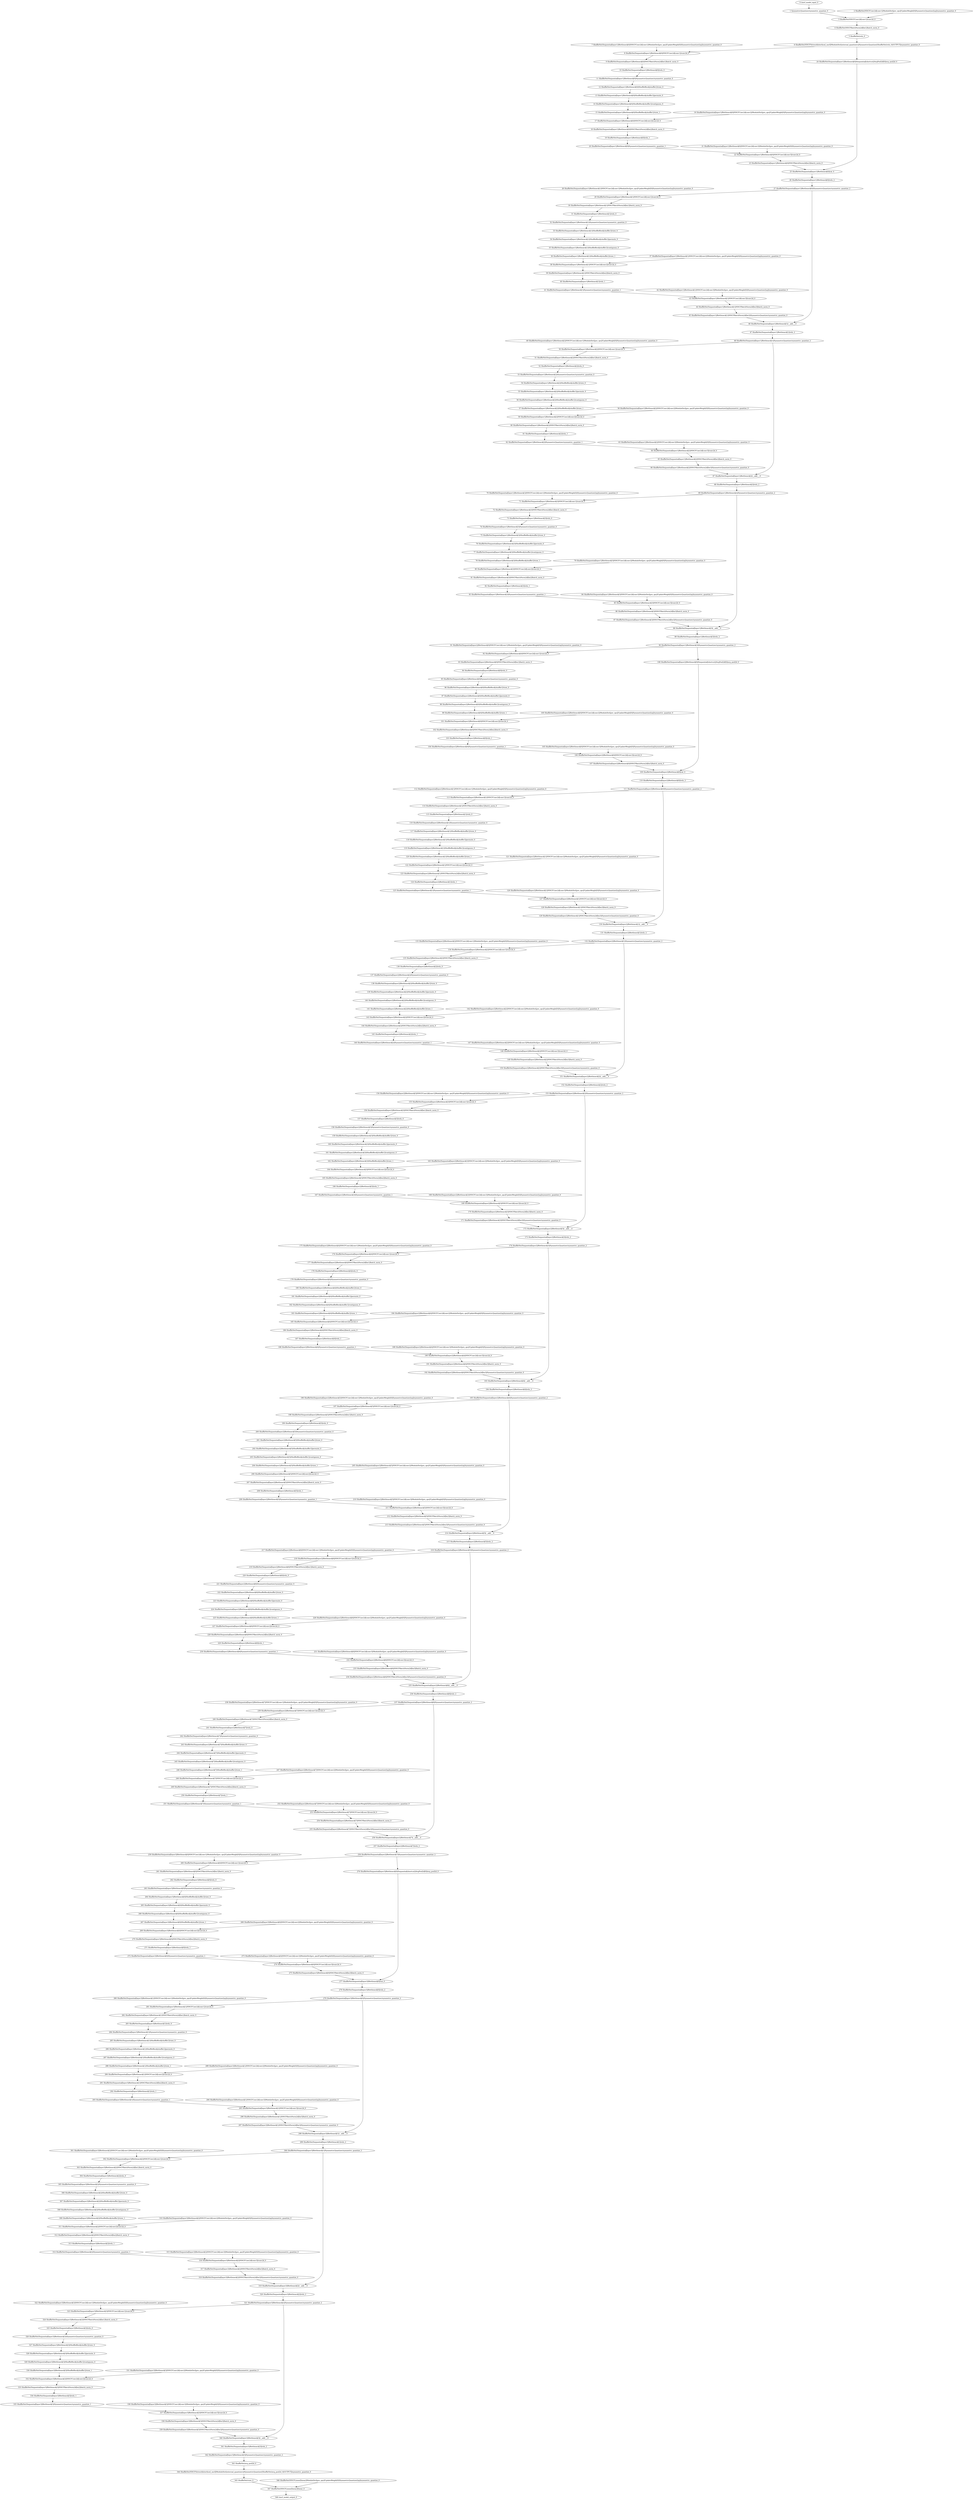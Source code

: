 strict digraph  {
"0 /nncf_model_input_0" [id=0, type=nncf_model_input];
"1 SymmetricQuantizer/symmetric_quantize_0" [id=1, type=symmetric_quantize];
"2 ShuffleNet/NNCFConv2d[conv1]/ModuleDict[pre_ops]/UpdateWeight[0]/SymmetricQuantizer[op]/symmetric_quantize_0" [id=2, type=symmetric_quantize];
"3 ShuffleNet/NNCFConv2d[conv1]/conv2d_0" [id=3, type=conv2d];
"4 ShuffleNet/NNCFBatchNorm2d[bn1]/batch_norm_0" [id=4, type=batch_norm];
"5 ShuffleNet/relu_0" [id=5, type=relu];
"6 ShuffleNet/NNCFNetworkInterface[_nncf]/ModuleDict[external_quantizers]/SymmetricQuantizer[ShuffleNet/relu_0|OUTPUT]/symmetric_quantize_0" [id=6, type=symmetric_quantize];
"7 ShuffleNet/Sequential[layer1]/Bottleneck[0]/NNCFConv2d[conv1]/ModuleDict[pre_ops]/UpdateWeight[0]/SymmetricQuantizer[op]/symmetric_quantize_0" [id=7, type=symmetric_quantize];
"8 ShuffleNet/Sequential[layer1]/Bottleneck[0]/NNCFConv2d[conv1]/conv2d_0" [id=8, type=conv2d];
"9 ShuffleNet/Sequential[layer1]/Bottleneck[0]/NNCFBatchNorm2d[bn1]/batch_norm_0" [id=9, type=batch_norm];
"10 ShuffleNet/Sequential[layer1]/Bottleneck[0]/relu_0" [id=10, type=relu];
"11 ShuffleNet/Sequential[layer1]/Bottleneck[0]/SymmetricQuantizer/symmetric_quantize_0" [id=11, type=symmetric_quantize];
"12 ShuffleNet/Sequential[layer1]/Bottleneck[0]/ShuffleBlock[shuffle1]/view_0" [id=12, type=view];
"13 ShuffleNet/Sequential[layer1]/Bottleneck[0]/ShuffleBlock[shuffle1]/permute_0" [id=13, type=permute];
"14 ShuffleNet/Sequential[layer1]/Bottleneck[0]/ShuffleBlock[shuffle1]/contiguous_0" [id=14, type=contiguous];
"15 ShuffleNet/Sequential[layer1]/Bottleneck[0]/ShuffleBlock[shuffle1]/view_1" [id=15, type=view];
"16 ShuffleNet/Sequential[layer1]/Bottleneck[0]/NNCFConv2d[conv2]/ModuleDict[pre_ops]/UpdateWeight[0]/SymmetricQuantizer[op]/symmetric_quantize_0" [id=16, type=symmetric_quantize];
"17 ShuffleNet/Sequential[layer1]/Bottleneck[0]/NNCFConv2d[conv2]/conv2d_0" [id=17, type=conv2d];
"18 ShuffleNet/Sequential[layer1]/Bottleneck[0]/NNCFBatchNorm2d[bn2]/batch_norm_0" [id=18, type=batch_norm];
"19 ShuffleNet/Sequential[layer1]/Bottleneck[0]/relu_1" [id=19, type=relu];
"20 ShuffleNet/Sequential[layer1]/Bottleneck[0]/SymmetricQuantizer/symmetric_quantize_1" [id=20, type=symmetric_quantize];
"21 ShuffleNet/Sequential[layer1]/Bottleneck[0]/NNCFConv2d[conv3]/ModuleDict[pre_ops]/UpdateWeight[0]/SymmetricQuantizer[op]/symmetric_quantize_0" [id=21, type=symmetric_quantize];
"22 ShuffleNet/Sequential[layer1]/Bottleneck[0]/NNCFConv2d[conv3]/conv2d_0" [id=22, type=conv2d];
"23 ShuffleNet/Sequential[layer1]/Bottleneck[0]/NNCFBatchNorm2d[bn3]/batch_norm_0" [id=23, type=batch_norm];
"24 ShuffleNet/Sequential[layer1]/Bottleneck[0]/Sequential[shortcut]/AvgPool2d[0]/avg_pool2d_0" [id=24, type=avg_pool2d];
"25 ShuffleNet/Sequential[layer1]/Bottleneck[0]/cat_0" [id=25, type=cat];
"26 ShuffleNet/Sequential[layer1]/Bottleneck[0]/relu_2" [id=26, type=relu];
"27 ShuffleNet/Sequential[layer1]/Bottleneck[0]/SymmetricQuantizer/symmetric_quantize_2" [id=27, type=symmetric_quantize];
"28 ShuffleNet/Sequential[layer1]/Bottleneck[1]/NNCFConv2d[conv1]/ModuleDict[pre_ops]/UpdateWeight[0]/SymmetricQuantizer[op]/symmetric_quantize_0" [id=28, type=symmetric_quantize];
"29 ShuffleNet/Sequential[layer1]/Bottleneck[1]/NNCFConv2d[conv1]/conv2d_0" [id=29, type=conv2d];
"30 ShuffleNet/Sequential[layer1]/Bottleneck[1]/NNCFBatchNorm2d[bn1]/batch_norm_0" [id=30, type=batch_norm];
"31 ShuffleNet/Sequential[layer1]/Bottleneck[1]/relu_0" [id=31, type=relu];
"32 ShuffleNet/Sequential[layer1]/Bottleneck[1]/SymmetricQuantizer/symmetric_quantize_0" [id=32, type=symmetric_quantize];
"33 ShuffleNet/Sequential[layer1]/Bottleneck[1]/ShuffleBlock[shuffle1]/view_0" [id=33, type=view];
"34 ShuffleNet/Sequential[layer1]/Bottleneck[1]/ShuffleBlock[shuffle1]/permute_0" [id=34, type=permute];
"35 ShuffleNet/Sequential[layer1]/Bottleneck[1]/ShuffleBlock[shuffle1]/contiguous_0" [id=35, type=contiguous];
"36 ShuffleNet/Sequential[layer1]/Bottleneck[1]/ShuffleBlock[shuffle1]/view_1" [id=36, type=view];
"37 ShuffleNet/Sequential[layer1]/Bottleneck[1]/NNCFConv2d[conv2]/ModuleDict[pre_ops]/UpdateWeight[0]/SymmetricQuantizer[op]/symmetric_quantize_0" [id=37, type=symmetric_quantize];
"38 ShuffleNet/Sequential[layer1]/Bottleneck[1]/NNCFConv2d[conv2]/conv2d_0" [id=38, type=conv2d];
"39 ShuffleNet/Sequential[layer1]/Bottleneck[1]/NNCFBatchNorm2d[bn2]/batch_norm_0" [id=39, type=batch_norm];
"40 ShuffleNet/Sequential[layer1]/Bottleneck[1]/relu_1" [id=40, type=relu];
"41 ShuffleNet/Sequential[layer1]/Bottleneck[1]/SymmetricQuantizer/symmetric_quantize_1" [id=41, type=symmetric_quantize];
"42 ShuffleNet/Sequential[layer1]/Bottleneck[1]/NNCFConv2d[conv3]/ModuleDict[pre_ops]/UpdateWeight[0]/SymmetricQuantizer[op]/symmetric_quantize_0" [id=42, type=symmetric_quantize];
"43 ShuffleNet/Sequential[layer1]/Bottleneck[1]/NNCFConv2d[conv3]/conv2d_0" [id=43, type=conv2d];
"44 ShuffleNet/Sequential[layer1]/Bottleneck[1]/NNCFBatchNorm2d[bn3]/batch_norm_0" [id=44, type=batch_norm];
"45 ShuffleNet/Sequential[layer1]/Bottleneck[1]/NNCFBatchNorm2d[bn3]/SymmetricQuantizer/symmetric_quantize_0" [id=45, type=symmetric_quantize];
"46 ShuffleNet/Sequential[layer1]/Bottleneck[1]/__add___0" [id=46, type=__add__];
"47 ShuffleNet/Sequential[layer1]/Bottleneck[1]/relu_2" [id=47, type=relu];
"48 ShuffleNet/Sequential[layer1]/Bottleneck[1]/SymmetricQuantizer/symmetric_quantize_2" [id=48, type=symmetric_quantize];
"49 ShuffleNet/Sequential[layer1]/Bottleneck[2]/NNCFConv2d[conv1]/ModuleDict[pre_ops]/UpdateWeight[0]/SymmetricQuantizer[op]/symmetric_quantize_0" [id=49, type=symmetric_quantize];
"50 ShuffleNet/Sequential[layer1]/Bottleneck[2]/NNCFConv2d[conv1]/conv2d_0" [id=50, type=conv2d];
"51 ShuffleNet/Sequential[layer1]/Bottleneck[2]/NNCFBatchNorm2d[bn1]/batch_norm_0" [id=51, type=batch_norm];
"52 ShuffleNet/Sequential[layer1]/Bottleneck[2]/relu_0" [id=52, type=relu];
"53 ShuffleNet/Sequential[layer1]/Bottleneck[2]/SymmetricQuantizer/symmetric_quantize_0" [id=53, type=symmetric_quantize];
"54 ShuffleNet/Sequential[layer1]/Bottleneck[2]/ShuffleBlock[shuffle1]/view_0" [id=54, type=view];
"55 ShuffleNet/Sequential[layer1]/Bottleneck[2]/ShuffleBlock[shuffle1]/permute_0" [id=55, type=permute];
"56 ShuffleNet/Sequential[layer1]/Bottleneck[2]/ShuffleBlock[shuffle1]/contiguous_0" [id=56, type=contiguous];
"57 ShuffleNet/Sequential[layer1]/Bottleneck[2]/ShuffleBlock[shuffle1]/view_1" [id=57, type=view];
"58 ShuffleNet/Sequential[layer1]/Bottleneck[2]/NNCFConv2d[conv2]/ModuleDict[pre_ops]/UpdateWeight[0]/SymmetricQuantizer[op]/symmetric_quantize_0" [id=58, type=symmetric_quantize];
"59 ShuffleNet/Sequential[layer1]/Bottleneck[2]/NNCFConv2d[conv2]/conv2d_0" [id=59, type=conv2d];
"60 ShuffleNet/Sequential[layer1]/Bottleneck[2]/NNCFBatchNorm2d[bn2]/batch_norm_0" [id=60, type=batch_norm];
"61 ShuffleNet/Sequential[layer1]/Bottleneck[2]/relu_1" [id=61, type=relu];
"62 ShuffleNet/Sequential[layer1]/Bottleneck[2]/SymmetricQuantizer/symmetric_quantize_1" [id=62, type=symmetric_quantize];
"63 ShuffleNet/Sequential[layer1]/Bottleneck[2]/NNCFConv2d[conv3]/ModuleDict[pre_ops]/UpdateWeight[0]/SymmetricQuantizer[op]/symmetric_quantize_0" [id=63, type=symmetric_quantize];
"64 ShuffleNet/Sequential[layer1]/Bottleneck[2]/NNCFConv2d[conv3]/conv2d_0" [id=64, type=conv2d];
"65 ShuffleNet/Sequential[layer1]/Bottleneck[2]/NNCFBatchNorm2d[bn3]/batch_norm_0" [id=65, type=batch_norm];
"66 ShuffleNet/Sequential[layer1]/Bottleneck[2]/NNCFBatchNorm2d[bn3]/SymmetricQuantizer/symmetric_quantize_0" [id=66, type=symmetric_quantize];
"67 ShuffleNet/Sequential[layer1]/Bottleneck[2]/__add___0" [id=67, type=__add__];
"68 ShuffleNet/Sequential[layer1]/Bottleneck[2]/relu_2" [id=68, type=relu];
"69 ShuffleNet/Sequential[layer1]/Bottleneck[2]/SymmetricQuantizer/symmetric_quantize_2" [id=69, type=symmetric_quantize];
"70 ShuffleNet/Sequential[layer1]/Bottleneck[3]/NNCFConv2d[conv1]/ModuleDict[pre_ops]/UpdateWeight[0]/SymmetricQuantizer[op]/symmetric_quantize_0" [id=70, type=symmetric_quantize];
"71 ShuffleNet/Sequential[layer1]/Bottleneck[3]/NNCFConv2d[conv1]/conv2d_0" [id=71, type=conv2d];
"72 ShuffleNet/Sequential[layer1]/Bottleneck[3]/NNCFBatchNorm2d[bn1]/batch_norm_0" [id=72, type=batch_norm];
"73 ShuffleNet/Sequential[layer1]/Bottleneck[3]/relu_0" [id=73, type=relu];
"74 ShuffleNet/Sequential[layer1]/Bottleneck[3]/SymmetricQuantizer/symmetric_quantize_0" [id=74, type=symmetric_quantize];
"75 ShuffleNet/Sequential[layer1]/Bottleneck[3]/ShuffleBlock[shuffle1]/view_0" [id=75, type=view];
"76 ShuffleNet/Sequential[layer1]/Bottleneck[3]/ShuffleBlock[shuffle1]/permute_0" [id=76, type=permute];
"77 ShuffleNet/Sequential[layer1]/Bottleneck[3]/ShuffleBlock[shuffle1]/contiguous_0" [id=77, type=contiguous];
"78 ShuffleNet/Sequential[layer1]/Bottleneck[3]/ShuffleBlock[shuffle1]/view_1" [id=78, type=view];
"79 ShuffleNet/Sequential[layer1]/Bottleneck[3]/NNCFConv2d[conv2]/ModuleDict[pre_ops]/UpdateWeight[0]/SymmetricQuantizer[op]/symmetric_quantize_0" [id=79, type=symmetric_quantize];
"80 ShuffleNet/Sequential[layer1]/Bottleneck[3]/NNCFConv2d[conv2]/conv2d_0" [id=80, type=conv2d];
"81 ShuffleNet/Sequential[layer1]/Bottleneck[3]/NNCFBatchNorm2d[bn2]/batch_norm_0" [id=81, type=batch_norm];
"82 ShuffleNet/Sequential[layer1]/Bottleneck[3]/relu_1" [id=82, type=relu];
"83 ShuffleNet/Sequential[layer1]/Bottleneck[3]/SymmetricQuantizer/symmetric_quantize_1" [id=83, type=symmetric_quantize];
"84 ShuffleNet/Sequential[layer1]/Bottleneck[3]/NNCFConv2d[conv3]/ModuleDict[pre_ops]/UpdateWeight[0]/SymmetricQuantizer[op]/symmetric_quantize_0" [id=84, type=symmetric_quantize];
"85 ShuffleNet/Sequential[layer1]/Bottleneck[3]/NNCFConv2d[conv3]/conv2d_0" [id=85, type=conv2d];
"86 ShuffleNet/Sequential[layer1]/Bottleneck[3]/NNCFBatchNorm2d[bn3]/batch_norm_0" [id=86, type=batch_norm];
"87 ShuffleNet/Sequential[layer1]/Bottleneck[3]/NNCFBatchNorm2d[bn3]/SymmetricQuantizer/symmetric_quantize_0" [id=87, type=symmetric_quantize];
"88 ShuffleNet/Sequential[layer1]/Bottleneck[3]/__add___0" [id=88, type=__add__];
"89 ShuffleNet/Sequential[layer1]/Bottleneck[3]/relu_2" [id=89, type=relu];
"90 ShuffleNet/Sequential[layer1]/Bottleneck[3]/SymmetricQuantizer/symmetric_quantize_2" [id=90, type=symmetric_quantize];
"91 ShuffleNet/Sequential[layer2]/Bottleneck[0]/NNCFConv2d[conv1]/ModuleDict[pre_ops]/UpdateWeight[0]/SymmetricQuantizer[op]/symmetric_quantize_0" [id=91, type=symmetric_quantize];
"92 ShuffleNet/Sequential[layer2]/Bottleneck[0]/NNCFConv2d[conv1]/conv2d_0" [id=92, type=conv2d];
"93 ShuffleNet/Sequential[layer2]/Bottleneck[0]/NNCFBatchNorm2d[bn1]/batch_norm_0" [id=93, type=batch_norm];
"94 ShuffleNet/Sequential[layer2]/Bottleneck[0]/relu_0" [id=94, type=relu];
"95 ShuffleNet/Sequential[layer2]/Bottleneck[0]/SymmetricQuantizer/symmetric_quantize_0" [id=95, type=symmetric_quantize];
"96 ShuffleNet/Sequential[layer2]/Bottleneck[0]/ShuffleBlock[shuffle1]/view_0" [id=96, type=view];
"97 ShuffleNet/Sequential[layer2]/Bottleneck[0]/ShuffleBlock[shuffle1]/permute_0" [id=97, type=permute];
"98 ShuffleNet/Sequential[layer2]/Bottleneck[0]/ShuffleBlock[shuffle1]/contiguous_0" [id=98, type=contiguous];
"99 ShuffleNet/Sequential[layer2]/Bottleneck[0]/ShuffleBlock[shuffle1]/view_1" [id=99, type=view];
"100 ShuffleNet/Sequential[layer2]/Bottleneck[0]/NNCFConv2d[conv2]/ModuleDict[pre_ops]/UpdateWeight[0]/SymmetricQuantizer[op]/symmetric_quantize_0" [id=100, type=symmetric_quantize];
"101 ShuffleNet/Sequential[layer2]/Bottleneck[0]/NNCFConv2d[conv2]/conv2d_0" [id=101, type=conv2d];
"102 ShuffleNet/Sequential[layer2]/Bottleneck[0]/NNCFBatchNorm2d[bn2]/batch_norm_0" [id=102, type=batch_norm];
"103 ShuffleNet/Sequential[layer2]/Bottleneck[0]/relu_1" [id=103, type=relu];
"104 ShuffleNet/Sequential[layer2]/Bottleneck[0]/SymmetricQuantizer/symmetric_quantize_1" [id=104, type=symmetric_quantize];
"105 ShuffleNet/Sequential[layer2]/Bottleneck[0]/NNCFConv2d[conv3]/ModuleDict[pre_ops]/UpdateWeight[0]/SymmetricQuantizer[op]/symmetric_quantize_0" [id=105, type=symmetric_quantize];
"106 ShuffleNet/Sequential[layer2]/Bottleneck[0]/NNCFConv2d[conv3]/conv2d_0" [id=106, type=conv2d];
"107 ShuffleNet/Sequential[layer2]/Bottleneck[0]/NNCFBatchNorm2d[bn3]/batch_norm_0" [id=107, type=batch_norm];
"108 ShuffleNet/Sequential[layer2]/Bottleneck[0]/Sequential[shortcut]/AvgPool2d[0]/avg_pool2d_0" [id=108, type=avg_pool2d];
"109 ShuffleNet/Sequential[layer2]/Bottleneck[0]/cat_0" [id=109, type=cat];
"110 ShuffleNet/Sequential[layer2]/Bottleneck[0]/relu_2" [id=110, type=relu];
"111 ShuffleNet/Sequential[layer2]/Bottleneck[0]/SymmetricQuantizer/symmetric_quantize_2" [id=111, type=symmetric_quantize];
"112 ShuffleNet/Sequential[layer2]/Bottleneck[1]/NNCFConv2d[conv1]/ModuleDict[pre_ops]/UpdateWeight[0]/SymmetricQuantizer[op]/symmetric_quantize_0" [id=112, type=symmetric_quantize];
"113 ShuffleNet/Sequential[layer2]/Bottleneck[1]/NNCFConv2d[conv1]/conv2d_0" [id=113, type=conv2d];
"114 ShuffleNet/Sequential[layer2]/Bottleneck[1]/NNCFBatchNorm2d[bn1]/batch_norm_0" [id=114, type=batch_norm];
"115 ShuffleNet/Sequential[layer2]/Bottleneck[1]/relu_0" [id=115, type=relu];
"116 ShuffleNet/Sequential[layer2]/Bottleneck[1]/SymmetricQuantizer/symmetric_quantize_0" [id=116, type=symmetric_quantize];
"117 ShuffleNet/Sequential[layer2]/Bottleneck[1]/ShuffleBlock[shuffle1]/view_0" [id=117, type=view];
"118 ShuffleNet/Sequential[layer2]/Bottleneck[1]/ShuffleBlock[shuffle1]/permute_0" [id=118, type=permute];
"119 ShuffleNet/Sequential[layer2]/Bottleneck[1]/ShuffleBlock[shuffle1]/contiguous_0" [id=119, type=contiguous];
"120 ShuffleNet/Sequential[layer2]/Bottleneck[1]/ShuffleBlock[shuffle1]/view_1" [id=120, type=view];
"121 ShuffleNet/Sequential[layer2]/Bottleneck[1]/NNCFConv2d[conv2]/ModuleDict[pre_ops]/UpdateWeight[0]/SymmetricQuantizer[op]/symmetric_quantize_0" [id=121, type=symmetric_quantize];
"122 ShuffleNet/Sequential[layer2]/Bottleneck[1]/NNCFConv2d[conv2]/conv2d_0" [id=122, type=conv2d];
"123 ShuffleNet/Sequential[layer2]/Bottleneck[1]/NNCFBatchNorm2d[bn2]/batch_norm_0" [id=123, type=batch_norm];
"124 ShuffleNet/Sequential[layer2]/Bottleneck[1]/relu_1" [id=124, type=relu];
"125 ShuffleNet/Sequential[layer2]/Bottleneck[1]/SymmetricQuantizer/symmetric_quantize_1" [id=125, type=symmetric_quantize];
"126 ShuffleNet/Sequential[layer2]/Bottleneck[1]/NNCFConv2d[conv3]/ModuleDict[pre_ops]/UpdateWeight[0]/SymmetricQuantizer[op]/symmetric_quantize_0" [id=126, type=symmetric_quantize];
"127 ShuffleNet/Sequential[layer2]/Bottleneck[1]/NNCFConv2d[conv3]/conv2d_0" [id=127, type=conv2d];
"128 ShuffleNet/Sequential[layer2]/Bottleneck[1]/NNCFBatchNorm2d[bn3]/batch_norm_0" [id=128, type=batch_norm];
"129 ShuffleNet/Sequential[layer2]/Bottleneck[1]/NNCFBatchNorm2d[bn3]/SymmetricQuantizer/symmetric_quantize_0" [id=129, type=symmetric_quantize];
"130 ShuffleNet/Sequential[layer2]/Bottleneck[1]/__add___0" [id=130, type=__add__];
"131 ShuffleNet/Sequential[layer2]/Bottleneck[1]/relu_2" [id=131, type=relu];
"132 ShuffleNet/Sequential[layer2]/Bottleneck[1]/SymmetricQuantizer/symmetric_quantize_2" [id=132, type=symmetric_quantize];
"133 ShuffleNet/Sequential[layer2]/Bottleneck[2]/NNCFConv2d[conv1]/ModuleDict[pre_ops]/UpdateWeight[0]/SymmetricQuantizer[op]/symmetric_quantize_0" [id=133, type=symmetric_quantize];
"134 ShuffleNet/Sequential[layer2]/Bottleneck[2]/NNCFConv2d[conv1]/conv2d_0" [id=134, type=conv2d];
"135 ShuffleNet/Sequential[layer2]/Bottleneck[2]/NNCFBatchNorm2d[bn1]/batch_norm_0" [id=135, type=batch_norm];
"136 ShuffleNet/Sequential[layer2]/Bottleneck[2]/relu_0" [id=136, type=relu];
"137 ShuffleNet/Sequential[layer2]/Bottleneck[2]/SymmetricQuantizer/symmetric_quantize_0" [id=137, type=symmetric_quantize];
"138 ShuffleNet/Sequential[layer2]/Bottleneck[2]/ShuffleBlock[shuffle1]/view_0" [id=138, type=view];
"139 ShuffleNet/Sequential[layer2]/Bottleneck[2]/ShuffleBlock[shuffle1]/permute_0" [id=139, type=permute];
"140 ShuffleNet/Sequential[layer2]/Bottleneck[2]/ShuffleBlock[shuffle1]/contiguous_0" [id=140, type=contiguous];
"141 ShuffleNet/Sequential[layer2]/Bottleneck[2]/ShuffleBlock[shuffle1]/view_1" [id=141, type=view];
"142 ShuffleNet/Sequential[layer2]/Bottleneck[2]/NNCFConv2d[conv2]/ModuleDict[pre_ops]/UpdateWeight[0]/SymmetricQuantizer[op]/symmetric_quantize_0" [id=142, type=symmetric_quantize];
"143 ShuffleNet/Sequential[layer2]/Bottleneck[2]/NNCFConv2d[conv2]/conv2d_0" [id=143, type=conv2d];
"144 ShuffleNet/Sequential[layer2]/Bottleneck[2]/NNCFBatchNorm2d[bn2]/batch_norm_0" [id=144, type=batch_norm];
"145 ShuffleNet/Sequential[layer2]/Bottleneck[2]/relu_1" [id=145, type=relu];
"146 ShuffleNet/Sequential[layer2]/Bottleneck[2]/SymmetricQuantizer/symmetric_quantize_1" [id=146, type=symmetric_quantize];
"147 ShuffleNet/Sequential[layer2]/Bottleneck[2]/NNCFConv2d[conv3]/ModuleDict[pre_ops]/UpdateWeight[0]/SymmetricQuantizer[op]/symmetric_quantize_0" [id=147, type=symmetric_quantize];
"148 ShuffleNet/Sequential[layer2]/Bottleneck[2]/NNCFConv2d[conv3]/conv2d_0" [id=148, type=conv2d];
"149 ShuffleNet/Sequential[layer2]/Bottleneck[2]/NNCFBatchNorm2d[bn3]/batch_norm_0" [id=149, type=batch_norm];
"150 ShuffleNet/Sequential[layer2]/Bottleneck[2]/NNCFBatchNorm2d[bn3]/SymmetricQuantizer/symmetric_quantize_0" [id=150, type=symmetric_quantize];
"151 ShuffleNet/Sequential[layer2]/Bottleneck[2]/__add___0" [id=151, type=__add__];
"152 ShuffleNet/Sequential[layer2]/Bottleneck[2]/relu_2" [id=152, type=relu];
"153 ShuffleNet/Sequential[layer2]/Bottleneck[2]/SymmetricQuantizer/symmetric_quantize_2" [id=153, type=symmetric_quantize];
"154 ShuffleNet/Sequential[layer2]/Bottleneck[3]/NNCFConv2d[conv1]/ModuleDict[pre_ops]/UpdateWeight[0]/SymmetricQuantizer[op]/symmetric_quantize_0" [id=154, type=symmetric_quantize];
"155 ShuffleNet/Sequential[layer2]/Bottleneck[3]/NNCFConv2d[conv1]/conv2d_0" [id=155, type=conv2d];
"156 ShuffleNet/Sequential[layer2]/Bottleneck[3]/NNCFBatchNorm2d[bn1]/batch_norm_0" [id=156, type=batch_norm];
"157 ShuffleNet/Sequential[layer2]/Bottleneck[3]/relu_0" [id=157, type=relu];
"158 ShuffleNet/Sequential[layer2]/Bottleneck[3]/SymmetricQuantizer/symmetric_quantize_0" [id=158, type=symmetric_quantize];
"159 ShuffleNet/Sequential[layer2]/Bottleneck[3]/ShuffleBlock[shuffle1]/view_0" [id=159, type=view];
"160 ShuffleNet/Sequential[layer2]/Bottleneck[3]/ShuffleBlock[shuffle1]/permute_0" [id=160, type=permute];
"161 ShuffleNet/Sequential[layer2]/Bottleneck[3]/ShuffleBlock[shuffle1]/contiguous_0" [id=161, type=contiguous];
"162 ShuffleNet/Sequential[layer2]/Bottleneck[3]/ShuffleBlock[shuffle1]/view_1" [id=162, type=view];
"163 ShuffleNet/Sequential[layer2]/Bottleneck[3]/NNCFConv2d[conv2]/ModuleDict[pre_ops]/UpdateWeight[0]/SymmetricQuantizer[op]/symmetric_quantize_0" [id=163, type=symmetric_quantize];
"164 ShuffleNet/Sequential[layer2]/Bottleneck[3]/NNCFConv2d[conv2]/conv2d_0" [id=164, type=conv2d];
"165 ShuffleNet/Sequential[layer2]/Bottleneck[3]/NNCFBatchNorm2d[bn2]/batch_norm_0" [id=165, type=batch_norm];
"166 ShuffleNet/Sequential[layer2]/Bottleneck[3]/relu_1" [id=166, type=relu];
"167 ShuffleNet/Sequential[layer2]/Bottleneck[3]/SymmetricQuantizer/symmetric_quantize_1" [id=167, type=symmetric_quantize];
"168 ShuffleNet/Sequential[layer2]/Bottleneck[3]/NNCFConv2d[conv3]/ModuleDict[pre_ops]/UpdateWeight[0]/SymmetricQuantizer[op]/symmetric_quantize_0" [id=168, type=symmetric_quantize];
"169 ShuffleNet/Sequential[layer2]/Bottleneck[3]/NNCFConv2d[conv3]/conv2d_0" [id=169, type=conv2d];
"170 ShuffleNet/Sequential[layer2]/Bottleneck[3]/NNCFBatchNorm2d[bn3]/batch_norm_0" [id=170, type=batch_norm];
"171 ShuffleNet/Sequential[layer2]/Bottleneck[3]/NNCFBatchNorm2d[bn3]/SymmetricQuantizer/symmetric_quantize_0" [id=171, type=symmetric_quantize];
"172 ShuffleNet/Sequential[layer2]/Bottleneck[3]/__add___0" [id=172, type=__add__];
"173 ShuffleNet/Sequential[layer2]/Bottleneck[3]/relu_2" [id=173, type=relu];
"174 ShuffleNet/Sequential[layer2]/Bottleneck[3]/SymmetricQuantizer/symmetric_quantize_2" [id=174, type=symmetric_quantize];
"175 ShuffleNet/Sequential[layer2]/Bottleneck[4]/NNCFConv2d[conv1]/ModuleDict[pre_ops]/UpdateWeight[0]/SymmetricQuantizer[op]/symmetric_quantize_0" [id=175, type=symmetric_quantize];
"176 ShuffleNet/Sequential[layer2]/Bottleneck[4]/NNCFConv2d[conv1]/conv2d_0" [id=176, type=conv2d];
"177 ShuffleNet/Sequential[layer2]/Bottleneck[4]/NNCFBatchNorm2d[bn1]/batch_norm_0" [id=177, type=batch_norm];
"178 ShuffleNet/Sequential[layer2]/Bottleneck[4]/relu_0" [id=178, type=relu];
"179 ShuffleNet/Sequential[layer2]/Bottleneck[4]/SymmetricQuantizer/symmetric_quantize_0" [id=179, type=symmetric_quantize];
"180 ShuffleNet/Sequential[layer2]/Bottleneck[4]/ShuffleBlock[shuffle1]/view_0" [id=180, type=view];
"181 ShuffleNet/Sequential[layer2]/Bottleneck[4]/ShuffleBlock[shuffle1]/permute_0" [id=181, type=permute];
"182 ShuffleNet/Sequential[layer2]/Bottleneck[4]/ShuffleBlock[shuffle1]/contiguous_0" [id=182, type=contiguous];
"183 ShuffleNet/Sequential[layer2]/Bottleneck[4]/ShuffleBlock[shuffle1]/view_1" [id=183, type=view];
"184 ShuffleNet/Sequential[layer2]/Bottleneck[4]/NNCFConv2d[conv2]/ModuleDict[pre_ops]/UpdateWeight[0]/SymmetricQuantizer[op]/symmetric_quantize_0" [id=184, type=symmetric_quantize];
"185 ShuffleNet/Sequential[layer2]/Bottleneck[4]/NNCFConv2d[conv2]/conv2d_0" [id=185, type=conv2d];
"186 ShuffleNet/Sequential[layer2]/Bottleneck[4]/NNCFBatchNorm2d[bn2]/batch_norm_0" [id=186, type=batch_norm];
"187 ShuffleNet/Sequential[layer2]/Bottleneck[4]/relu_1" [id=187, type=relu];
"188 ShuffleNet/Sequential[layer2]/Bottleneck[4]/SymmetricQuantizer/symmetric_quantize_1" [id=188, type=symmetric_quantize];
"189 ShuffleNet/Sequential[layer2]/Bottleneck[4]/NNCFConv2d[conv3]/ModuleDict[pre_ops]/UpdateWeight[0]/SymmetricQuantizer[op]/symmetric_quantize_0" [id=189, type=symmetric_quantize];
"190 ShuffleNet/Sequential[layer2]/Bottleneck[4]/NNCFConv2d[conv3]/conv2d_0" [id=190, type=conv2d];
"191 ShuffleNet/Sequential[layer2]/Bottleneck[4]/NNCFBatchNorm2d[bn3]/batch_norm_0" [id=191, type=batch_norm];
"192 ShuffleNet/Sequential[layer2]/Bottleneck[4]/NNCFBatchNorm2d[bn3]/SymmetricQuantizer/symmetric_quantize_0" [id=192, type=symmetric_quantize];
"193 ShuffleNet/Sequential[layer2]/Bottleneck[4]/__add___0" [id=193, type=__add__];
"194 ShuffleNet/Sequential[layer2]/Bottleneck[4]/relu_2" [id=194, type=relu];
"195 ShuffleNet/Sequential[layer2]/Bottleneck[4]/SymmetricQuantizer/symmetric_quantize_2" [id=195, type=symmetric_quantize];
"196 ShuffleNet/Sequential[layer2]/Bottleneck[5]/NNCFConv2d[conv1]/ModuleDict[pre_ops]/UpdateWeight[0]/SymmetricQuantizer[op]/symmetric_quantize_0" [id=196, type=symmetric_quantize];
"197 ShuffleNet/Sequential[layer2]/Bottleneck[5]/NNCFConv2d[conv1]/conv2d_0" [id=197, type=conv2d];
"198 ShuffleNet/Sequential[layer2]/Bottleneck[5]/NNCFBatchNorm2d[bn1]/batch_norm_0" [id=198, type=batch_norm];
"199 ShuffleNet/Sequential[layer2]/Bottleneck[5]/relu_0" [id=199, type=relu];
"200 ShuffleNet/Sequential[layer2]/Bottleneck[5]/SymmetricQuantizer/symmetric_quantize_0" [id=200, type=symmetric_quantize];
"201 ShuffleNet/Sequential[layer2]/Bottleneck[5]/ShuffleBlock[shuffle1]/view_0" [id=201, type=view];
"202 ShuffleNet/Sequential[layer2]/Bottleneck[5]/ShuffleBlock[shuffle1]/permute_0" [id=202, type=permute];
"203 ShuffleNet/Sequential[layer2]/Bottleneck[5]/ShuffleBlock[shuffle1]/contiguous_0" [id=203, type=contiguous];
"204 ShuffleNet/Sequential[layer2]/Bottleneck[5]/ShuffleBlock[shuffle1]/view_1" [id=204, type=view];
"205 ShuffleNet/Sequential[layer2]/Bottleneck[5]/NNCFConv2d[conv2]/ModuleDict[pre_ops]/UpdateWeight[0]/SymmetricQuantizer[op]/symmetric_quantize_0" [id=205, type=symmetric_quantize];
"206 ShuffleNet/Sequential[layer2]/Bottleneck[5]/NNCFConv2d[conv2]/conv2d_0" [id=206, type=conv2d];
"207 ShuffleNet/Sequential[layer2]/Bottleneck[5]/NNCFBatchNorm2d[bn2]/batch_norm_0" [id=207, type=batch_norm];
"208 ShuffleNet/Sequential[layer2]/Bottleneck[5]/relu_1" [id=208, type=relu];
"209 ShuffleNet/Sequential[layer2]/Bottleneck[5]/SymmetricQuantizer/symmetric_quantize_1" [id=209, type=symmetric_quantize];
"210 ShuffleNet/Sequential[layer2]/Bottleneck[5]/NNCFConv2d[conv3]/ModuleDict[pre_ops]/UpdateWeight[0]/SymmetricQuantizer[op]/symmetric_quantize_0" [id=210, type=symmetric_quantize];
"211 ShuffleNet/Sequential[layer2]/Bottleneck[5]/NNCFConv2d[conv3]/conv2d_0" [id=211, type=conv2d];
"212 ShuffleNet/Sequential[layer2]/Bottleneck[5]/NNCFBatchNorm2d[bn3]/batch_norm_0" [id=212, type=batch_norm];
"213 ShuffleNet/Sequential[layer2]/Bottleneck[5]/NNCFBatchNorm2d[bn3]/SymmetricQuantizer/symmetric_quantize_0" [id=213, type=symmetric_quantize];
"214 ShuffleNet/Sequential[layer2]/Bottleneck[5]/__add___0" [id=214, type=__add__];
"215 ShuffleNet/Sequential[layer2]/Bottleneck[5]/relu_2" [id=215, type=relu];
"216 ShuffleNet/Sequential[layer2]/Bottleneck[5]/SymmetricQuantizer/symmetric_quantize_2" [id=216, type=symmetric_quantize];
"217 ShuffleNet/Sequential[layer2]/Bottleneck[6]/NNCFConv2d[conv1]/ModuleDict[pre_ops]/UpdateWeight[0]/SymmetricQuantizer[op]/symmetric_quantize_0" [id=217, type=symmetric_quantize];
"218 ShuffleNet/Sequential[layer2]/Bottleneck[6]/NNCFConv2d[conv1]/conv2d_0" [id=218, type=conv2d];
"219 ShuffleNet/Sequential[layer2]/Bottleneck[6]/NNCFBatchNorm2d[bn1]/batch_norm_0" [id=219, type=batch_norm];
"220 ShuffleNet/Sequential[layer2]/Bottleneck[6]/relu_0" [id=220, type=relu];
"221 ShuffleNet/Sequential[layer2]/Bottleneck[6]/SymmetricQuantizer/symmetric_quantize_0" [id=221, type=symmetric_quantize];
"222 ShuffleNet/Sequential[layer2]/Bottleneck[6]/ShuffleBlock[shuffle1]/view_0" [id=222, type=view];
"223 ShuffleNet/Sequential[layer2]/Bottleneck[6]/ShuffleBlock[shuffle1]/permute_0" [id=223, type=permute];
"224 ShuffleNet/Sequential[layer2]/Bottleneck[6]/ShuffleBlock[shuffle1]/contiguous_0" [id=224, type=contiguous];
"225 ShuffleNet/Sequential[layer2]/Bottleneck[6]/ShuffleBlock[shuffle1]/view_1" [id=225, type=view];
"226 ShuffleNet/Sequential[layer2]/Bottleneck[6]/NNCFConv2d[conv2]/ModuleDict[pre_ops]/UpdateWeight[0]/SymmetricQuantizer[op]/symmetric_quantize_0" [id=226, type=symmetric_quantize];
"227 ShuffleNet/Sequential[layer2]/Bottleneck[6]/NNCFConv2d[conv2]/conv2d_0" [id=227, type=conv2d];
"228 ShuffleNet/Sequential[layer2]/Bottleneck[6]/NNCFBatchNorm2d[bn2]/batch_norm_0" [id=228, type=batch_norm];
"229 ShuffleNet/Sequential[layer2]/Bottleneck[6]/relu_1" [id=229, type=relu];
"230 ShuffleNet/Sequential[layer2]/Bottleneck[6]/SymmetricQuantizer/symmetric_quantize_1" [id=230, type=symmetric_quantize];
"231 ShuffleNet/Sequential[layer2]/Bottleneck[6]/NNCFConv2d[conv3]/ModuleDict[pre_ops]/UpdateWeight[0]/SymmetricQuantizer[op]/symmetric_quantize_0" [id=231, type=symmetric_quantize];
"232 ShuffleNet/Sequential[layer2]/Bottleneck[6]/NNCFConv2d[conv3]/conv2d_0" [id=232, type=conv2d];
"233 ShuffleNet/Sequential[layer2]/Bottleneck[6]/NNCFBatchNorm2d[bn3]/batch_norm_0" [id=233, type=batch_norm];
"234 ShuffleNet/Sequential[layer2]/Bottleneck[6]/NNCFBatchNorm2d[bn3]/SymmetricQuantizer/symmetric_quantize_0" [id=234, type=symmetric_quantize];
"235 ShuffleNet/Sequential[layer2]/Bottleneck[6]/__add___0" [id=235, type=__add__];
"236 ShuffleNet/Sequential[layer2]/Bottleneck[6]/relu_2" [id=236, type=relu];
"237 ShuffleNet/Sequential[layer2]/Bottleneck[6]/SymmetricQuantizer/symmetric_quantize_2" [id=237, type=symmetric_quantize];
"238 ShuffleNet/Sequential[layer2]/Bottleneck[7]/NNCFConv2d[conv1]/ModuleDict[pre_ops]/UpdateWeight[0]/SymmetricQuantizer[op]/symmetric_quantize_0" [id=238, type=symmetric_quantize];
"239 ShuffleNet/Sequential[layer2]/Bottleneck[7]/NNCFConv2d[conv1]/conv2d_0" [id=239, type=conv2d];
"240 ShuffleNet/Sequential[layer2]/Bottleneck[7]/NNCFBatchNorm2d[bn1]/batch_norm_0" [id=240, type=batch_norm];
"241 ShuffleNet/Sequential[layer2]/Bottleneck[7]/relu_0" [id=241, type=relu];
"242 ShuffleNet/Sequential[layer2]/Bottleneck[7]/SymmetricQuantizer/symmetric_quantize_0" [id=242, type=symmetric_quantize];
"243 ShuffleNet/Sequential[layer2]/Bottleneck[7]/ShuffleBlock[shuffle1]/view_0" [id=243, type=view];
"244 ShuffleNet/Sequential[layer2]/Bottleneck[7]/ShuffleBlock[shuffle1]/permute_0" [id=244, type=permute];
"245 ShuffleNet/Sequential[layer2]/Bottleneck[7]/ShuffleBlock[shuffle1]/contiguous_0" [id=245, type=contiguous];
"246 ShuffleNet/Sequential[layer2]/Bottleneck[7]/ShuffleBlock[shuffle1]/view_1" [id=246, type=view];
"247 ShuffleNet/Sequential[layer2]/Bottleneck[7]/NNCFConv2d[conv2]/ModuleDict[pre_ops]/UpdateWeight[0]/SymmetricQuantizer[op]/symmetric_quantize_0" [id=247, type=symmetric_quantize];
"248 ShuffleNet/Sequential[layer2]/Bottleneck[7]/NNCFConv2d[conv2]/conv2d_0" [id=248, type=conv2d];
"249 ShuffleNet/Sequential[layer2]/Bottleneck[7]/NNCFBatchNorm2d[bn2]/batch_norm_0" [id=249, type=batch_norm];
"250 ShuffleNet/Sequential[layer2]/Bottleneck[7]/relu_1" [id=250, type=relu];
"251 ShuffleNet/Sequential[layer2]/Bottleneck[7]/SymmetricQuantizer/symmetric_quantize_1" [id=251, type=symmetric_quantize];
"252 ShuffleNet/Sequential[layer2]/Bottleneck[7]/NNCFConv2d[conv3]/ModuleDict[pre_ops]/UpdateWeight[0]/SymmetricQuantizer[op]/symmetric_quantize_0" [id=252, type=symmetric_quantize];
"253 ShuffleNet/Sequential[layer2]/Bottleneck[7]/NNCFConv2d[conv3]/conv2d_0" [id=253, type=conv2d];
"254 ShuffleNet/Sequential[layer2]/Bottleneck[7]/NNCFBatchNorm2d[bn3]/batch_norm_0" [id=254, type=batch_norm];
"255 ShuffleNet/Sequential[layer2]/Bottleneck[7]/NNCFBatchNorm2d[bn3]/SymmetricQuantizer/symmetric_quantize_0" [id=255, type=symmetric_quantize];
"256 ShuffleNet/Sequential[layer2]/Bottleneck[7]/__add___0" [id=256, type=__add__];
"257 ShuffleNet/Sequential[layer2]/Bottleneck[7]/relu_2" [id=257, type=relu];
"258 ShuffleNet/Sequential[layer2]/Bottleneck[7]/SymmetricQuantizer/symmetric_quantize_2" [id=258, type=symmetric_quantize];
"259 ShuffleNet/Sequential[layer3]/Bottleneck[0]/NNCFConv2d[conv1]/ModuleDict[pre_ops]/UpdateWeight[0]/SymmetricQuantizer[op]/symmetric_quantize_0" [id=259, type=symmetric_quantize];
"260 ShuffleNet/Sequential[layer3]/Bottleneck[0]/NNCFConv2d[conv1]/conv2d_0" [id=260, type=conv2d];
"261 ShuffleNet/Sequential[layer3]/Bottleneck[0]/NNCFBatchNorm2d[bn1]/batch_norm_0" [id=261, type=batch_norm];
"262 ShuffleNet/Sequential[layer3]/Bottleneck[0]/relu_0" [id=262, type=relu];
"263 ShuffleNet/Sequential[layer3]/Bottleneck[0]/SymmetricQuantizer/symmetric_quantize_0" [id=263, type=symmetric_quantize];
"264 ShuffleNet/Sequential[layer3]/Bottleneck[0]/ShuffleBlock[shuffle1]/view_0" [id=264, type=view];
"265 ShuffleNet/Sequential[layer3]/Bottleneck[0]/ShuffleBlock[shuffle1]/permute_0" [id=265, type=permute];
"266 ShuffleNet/Sequential[layer3]/Bottleneck[0]/ShuffleBlock[shuffle1]/contiguous_0" [id=266, type=contiguous];
"267 ShuffleNet/Sequential[layer3]/Bottleneck[0]/ShuffleBlock[shuffle1]/view_1" [id=267, type=view];
"268 ShuffleNet/Sequential[layer3]/Bottleneck[0]/NNCFConv2d[conv2]/ModuleDict[pre_ops]/UpdateWeight[0]/SymmetricQuantizer[op]/symmetric_quantize_0" [id=268, type=symmetric_quantize];
"269 ShuffleNet/Sequential[layer3]/Bottleneck[0]/NNCFConv2d[conv2]/conv2d_0" [id=269, type=conv2d];
"270 ShuffleNet/Sequential[layer3]/Bottleneck[0]/NNCFBatchNorm2d[bn2]/batch_norm_0" [id=270, type=batch_norm];
"271 ShuffleNet/Sequential[layer3]/Bottleneck[0]/relu_1" [id=271, type=relu];
"272 ShuffleNet/Sequential[layer3]/Bottleneck[0]/SymmetricQuantizer/symmetric_quantize_1" [id=272, type=symmetric_quantize];
"273 ShuffleNet/Sequential[layer3]/Bottleneck[0]/NNCFConv2d[conv3]/ModuleDict[pre_ops]/UpdateWeight[0]/SymmetricQuantizer[op]/symmetric_quantize_0" [id=273, type=symmetric_quantize];
"274 ShuffleNet/Sequential[layer3]/Bottleneck[0]/NNCFConv2d[conv3]/conv2d_0" [id=274, type=conv2d];
"275 ShuffleNet/Sequential[layer3]/Bottleneck[0]/NNCFBatchNorm2d[bn3]/batch_norm_0" [id=275, type=batch_norm];
"276 ShuffleNet/Sequential[layer3]/Bottleneck[0]/Sequential[shortcut]/AvgPool2d[0]/avg_pool2d_0" [id=276, type=avg_pool2d];
"277 ShuffleNet/Sequential[layer3]/Bottleneck[0]/cat_0" [id=277, type=cat];
"278 ShuffleNet/Sequential[layer3]/Bottleneck[0]/relu_2" [id=278, type=relu];
"279 ShuffleNet/Sequential[layer3]/Bottleneck[0]/SymmetricQuantizer/symmetric_quantize_2" [id=279, type=symmetric_quantize];
"280 ShuffleNet/Sequential[layer3]/Bottleneck[1]/NNCFConv2d[conv1]/ModuleDict[pre_ops]/UpdateWeight[0]/SymmetricQuantizer[op]/symmetric_quantize_0" [id=280, type=symmetric_quantize];
"281 ShuffleNet/Sequential[layer3]/Bottleneck[1]/NNCFConv2d[conv1]/conv2d_0" [id=281, type=conv2d];
"282 ShuffleNet/Sequential[layer3]/Bottleneck[1]/NNCFBatchNorm2d[bn1]/batch_norm_0" [id=282, type=batch_norm];
"283 ShuffleNet/Sequential[layer3]/Bottleneck[1]/relu_0" [id=283, type=relu];
"284 ShuffleNet/Sequential[layer3]/Bottleneck[1]/SymmetricQuantizer/symmetric_quantize_0" [id=284, type=symmetric_quantize];
"285 ShuffleNet/Sequential[layer3]/Bottleneck[1]/ShuffleBlock[shuffle1]/view_0" [id=285, type=view];
"286 ShuffleNet/Sequential[layer3]/Bottleneck[1]/ShuffleBlock[shuffle1]/permute_0" [id=286, type=permute];
"287 ShuffleNet/Sequential[layer3]/Bottleneck[1]/ShuffleBlock[shuffle1]/contiguous_0" [id=287, type=contiguous];
"288 ShuffleNet/Sequential[layer3]/Bottleneck[1]/ShuffleBlock[shuffle1]/view_1" [id=288, type=view];
"289 ShuffleNet/Sequential[layer3]/Bottleneck[1]/NNCFConv2d[conv2]/ModuleDict[pre_ops]/UpdateWeight[0]/SymmetricQuantizer[op]/symmetric_quantize_0" [id=289, type=symmetric_quantize];
"290 ShuffleNet/Sequential[layer3]/Bottleneck[1]/NNCFConv2d[conv2]/conv2d_0" [id=290, type=conv2d];
"291 ShuffleNet/Sequential[layer3]/Bottleneck[1]/NNCFBatchNorm2d[bn2]/batch_norm_0" [id=291, type=batch_norm];
"292 ShuffleNet/Sequential[layer3]/Bottleneck[1]/relu_1" [id=292, type=relu];
"293 ShuffleNet/Sequential[layer3]/Bottleneck[1]/SymmetricQuantizer/symmetric_quantize_1" [id=293, type=symmetric_quantize];
"294 ShuffleNet/Sequential[layer3]/Bottleneck[1]/NNCFConv2d[conv3]/ModuleDict[pre_ops]/UpdateWeight[0]/SymmetricQuantizer[op]/symmetric_quantize_0" [id=294, type=symmetric_quantize];
"295 ShuffleNet/Sequential[layer3]/Bottleneck[1]/NNCFConv2d[conv3]/conv2d_0" [id=295, type=conv2d];
"296 ShuffleNet/Sequential[layer3]/Bottleneck[1]/NNCFBatchNorm2d[bn3]/batch_norm_0" [id=296, type=batch_norm];
"297 ShuffleNet/Sequential[layer3]/Bottleneck[1]/NNCFBatchNorm2d[bn3]/SymmetricQuantizer/symmetric_quantize_0" [id=297, type=symmetric_quantize];
"298 ShuffleNet/Sequential[layer3]/Bottleneck[1]/__add___0" [id=298, type=__add__];
"299 ShuffleNet/Sequential[layer3]/Bottleneck[1]/relu_2" [id=299, type=relu];
"300 ShuffleNet/Sequential[layer3]/Bottleneck[1]/SymmetricQuantizer/symmetric_quantize_2" [id=300, type=symmetric_quantize];
"301 ShuffleNet/Sequential[layer3]/Bottleneck[2]/NNCFConv2d[conv1]/ModuleDict[pre_ops]/UpdateWeight[0]/SymmetricQuantizer[op]/symmetric_quantize_0" [id=301, type=symmetric_quantize];
"302 ShuffleNet/Sequential[layer3]/Bottleneck[2]/NNCFConv2d[conv1]/conv2d_0" [id=302, type=conv2d];
"303 ShuffleNet/Sequential[layer3]/Bottleneck[2]/NNCFBatchNorm2d[bn1]/batch_norm_0" [id=303, type=batch_norm];
"304 ShuffleNet/Sequential[layer3]/Bottleneck[2]/relu_0" [id=304, type=relu];
"305 ShuffleNet/Sequential[layer3]/Bottleneck[2]/SymmetricQuantizer/symmetric_quantize_0" [id=305, type=symmetric_quantize];
"306 ShuffleNet/Sequential[layer3]/Bottleneck[2]/ShuffleBlock[shuffle1]/view_0" [id=306, type=view];
"307 ShuffleNet/Sequential[layer3]/Bottleneck[2]/ShuffleBlock[shuffle1]/permute_0" [id=307, type=permute];
"308 ShuffleNet/Sequential[layer3]/Bottleneck[2]/ShuffleBlock[shuffle1]/contiguous_0" [id=308, type=contiguous];
"309 ShuffleNet/Sequential[layer3]/Bottleneck[2]/ShuffleBlock[shuffle1]/view_1" [id=309, type=view];
"310 ShuffleNet/Sequential[layer3]/Bottleneck[2]/NNCFConv2d[conv2]/ModuleDict[pre_ops]/UpdateWeight[0]/SymmetricQuantizer[op]/symmetric_quantize_0" [id=310, type=symmetric_quantize];
"311 ShuffleNet/Sequential[layer3]/Bottleneck[2]/NNCFConv2d[conv2]/conv2d_0" [id=311, type=conv2d];
"312 ShuffleNet/Sequential[layer3]/Bottleneck[2]/NNCFBatchNorm2d[bn2]/batch_norm_0" [id=312, type=batch_norm];
"313 ShuffleNet/Sequential[layer3]/Bottleneck[2]/relu_1" [id=313, type=relu];
"314 ShuffleNet/Sequential[layer3]/Bottleneck[2]/SymmetricQuantizer/symmetric_quantize_1" [id=314, type=symmetric_quantize];
"315 ShuffleNet/Sequential[layer3]/Bottleneck[2]/NNCFConv2d[conv3]/ModuleDict[pre_ops]/UpdateWeight[0]/SymmetricQuantizer[op]/symmetric_quantize_0" [id=315, type=symmetric_quantize];
"316 ShuffleNet/Sequential[layer3]/Bottleneck[2]/NNCFConv2d[conv3]/conv2d_0" [id=316, type=conv2d];
"317 ShuffleNet/Sequential[layer3]/Bottleneck[2]/NNCFBatchNorm2d[bn3]/batch_norm_0" [id=317, type=batch_norm];
"318 ShuffleNet/Sequential[layer3]/Bottleneck[2]/NNCFBatchNorm2d[bn3]/SymmetricQuantizer/symmetric_quantize_0" [id=318, type=symmetric_quantize];
"319 ShuffleNet/Sequential[layer3]/Bottleneck[2]/__add___0" [id=319, type=__add__];
"320 ShuffleNet/Sequential[layer3]/Bottleneck[2]/relu_2" [id=320, type=relu];
"321 ShuffleNet/Sequential[layer3]/Bottleneck[2]/SymmetricQuantizer/symmetric_quantize_2" [id=321, type=symmetric_quantize];
"322 ShuffleNet/Sequential[layer3]/Bottleneck[3]/NNCFConv2d[conv1]/ModuleDict[pre_ops]/UpdateWeight[0]/SymmetricQuantizer[op]/symmetric_quantize_0" [id=322, type=symmetric_quantize];
"323 ShuffleNet/Sequential[layer3]/Bottleneck[3]/NNCFConv2d[conv1]/conv2d_0" [id=323, type=conv2d];
"324 ShuffleNet/Sequential[layer3]/Bottleneck[3]/NNCFBatchNorm2d[bn1]/batch_norm_0" [id=324, type=batch_norm];
"325 ShuffleNet/Sequential[layer3]/Bottleneck[3]/relu_0" [id=325, type=relu];
"326 ShuffleNet/Sequential[layer3]/Bottleneck[3]/SymmetricQuantizer/symmetric_quantize_0" [id=326, type=symmetric_quantize];
"327 ShuffleNet/Sequential[layer3]/Bottleneck[3]/ShuffleBlock[shuffle1]/view_0" [id=327, type=view];
"328 ShuffleNet/Sequential[layer3]/Bottleneck[3]/ShuffleBlock[shuffle1]/permute_0" [id=328, type=permute];
"329 ShuffleNet/Sequential[layer3]/Bottleneck[3]/ShuffleBlock[shuffle1]/contiguous_0" [id=329, type=contiguous];
"330 ShuffleNet/Sequential[layer3]/Bottleneck[3]/ShuffleBlock[shuffle1]/view_1" [id=330, type=view];
"331 ShuffleNet/Sequential[layer3]/Bottleneck[3]/NNCFConv2d[conv2]/ModuleDict[pre_ops]/UpdateWeight[0]/SymmetricQuantizer[op]/symmetric_quantize_0" [id=331, type=symmetric_quantize];
"332 ShuffleNet/Sequential[layer3]/Bottleneck[3]/NNCFConv2d[conv2]/conv2d_0" [id=332, type=conv2d];
"333 ShuffleNet/Sequential[layer3]/Bottleneck[3]/NNCFBatchNorm2d[bn2]/batch_norm_0" [id=333, type=batch_norm];
"334 ShuffleNet/Sequential[layer3]/Bottleneck[3]/relu_1" [id=334, type=relu];
"335 ShuffleNet/Sequential[layer3]/Bottleneck[3]/SymmetricQuantizer/symmetric_quantize_1" [id=335, type=symmetric_quantize];
"336 ShuffleNet/Sequential[layer3]/Bottleneck[3]/NNCFConv2d[conv3]/ModuleDict[pre_ops]/UpdateWeight[0]/SymmetricQuantizer[op]/symmetric_quantize_0" [id=336, type=symmetric_quantize];
"337 ShuffleNet/Sequential[layer3]/Bottleneck[3]/NNCFConv2d[conv3]/conv2d_0" [id=337, type=conv2d];
"338 ShuffleNet/Sequential[layer3]/Bottleneck[3]/NNCFBatchNorm2d[bn3]/batch_norm_0" [id=338, type=batch_norm];
"339 ShuffleNet/Sequential[layer3]/Bottleneck[3]/NNCFBatchNorm2d[bn3]/SymmetricQuantizer/symmetric_quantize_0" [id=339, type=symmetric_quantize];
"340 ShuffleNet/Sequential[layer3]/Bottleneck[3]/__add___0" [id=340, type=__add__];
"341 ShuffleNet/Sequential[layer3]/Bottleneck[3]/relu_2" [id=341, type=relu];
"342 ShuffleNet/Sequential[layer3]/Bottleneck[3]/SymmetricQuantizer/symmetric_quantize_2" [id=342, type=symmetric_quantize];
"343 ShuffleNet/avg_pool2d_0" [id=343, type=avg_pool2d];
"344 ShuffleNet/NNCFNetworkInterface[_nncf]/ModuleDict[external_quantizers]/SymmetricQuantizer[ShuffleNet/avg_pool2d_0|OUTPUT]/symmetric_quantize_0" [id=344, type=symmetric_quantize];
"345 ShuffleNet/view_0" [id=345, type=view];
"346 ShuffleNet/NNCFLinear[linear]/ModuleDict[pre_ops]/UpdateWeight[0]/SymmetricQuantizer[op]/symmetric_quantize_0" [id=346, type=symmetric_quantize];
"347 ShuffleNet/NNCFLinear[linear]/linear_0" [id=347, type=linear];
"348 /nncf_model_output_0" [id=348, type=nncf_model_output];
"0 /nncf_model_input_0" -> "1 SymmetricQuantizer/symmetric_quantize_0";
"1 SymmetricQuantizer/symmetric_quantize_0" -> "3 ShuffleNet/NNCFConv2d[conv1]/conv2d_0";
"2 ShuffleNet/NNCFConv2d[conv1]/ModuleDict[pre_ops]/UpdateWeight[0]/SymmetricQuantizer[op]/symmetric_quantize_0" -> "3 ShuffleNet/NNCFConv2d[conv1]/conv2d_0";
"3 ShuffleNet/NNCFConv2d[conv1]/conv2d_0" -> "4 ShuffleNet/NNCFBatchNorm2d[bn1]/batch_norm_0";
"4 ShuffleNet/NNCFBatchNorm2d[bn1]/batch_norm_0" -> "5 ShuffleNet/relu_0";
"5 ShuffleNet/relu_0" -> "6 ShuffleNet/NNCFNetworkInterface[_nncf]/ModuleDict[external_quantizers]/SymmetricQuantizer[ShuffleNet/relu_0|OUTPUT]/symmetric_quantize_0";
"6 ShuffleNet/NNCFNetworkInterface[_nncf]/ModuleDict[external_quantizers]/SymmetricQuantizer[ShuffleNet/relu_0|OUTPUT]/symmetric_quantize_0" -> "8 ShuffleNet/Sequential[layer1]/Bottleneck[0]/NNCFConv2d[conv1]/conv2d_0";
"6 ShuffleNet/NNCFNetworkInterface[_nncf]/ModuleDict[external_quantizers]/SymmetricQuantizer[ShuffleNet/relu_0|OUTPUT]/symmetric_quantize_0" -> "24 ShuffleNet/Sequential[layer1]/Bottleneck[0]/Sequential[shortcut]/AvgPool2d[0]/avg_pool2d_0";
"7 ShuffleNet/Sequential[layer1]/Bottleneck[0]/NNCFConv2d[conv1]/ModuleDict[pre_ops]/UpdateWeight[0]/SymmetricQuantizer[op]/symmetric_quantize_0" -> "8 ShuffleNet/Sequential[layer1]/Bottleneck[0]/NNCFConv2d[conv1]/conv2d_0";
"8 ShuffleNet/Sequential[layer1]/Bottleneck[0]/NNCFConv2d[conv1]/conv2d_0" -> "9 ShuffleNet/Sequential[layer1]/Bottleneck[0]/NNCFBatchNorm2d[bn1]/batch_norm_0";
"9 ShuffleNet/Sequential[layer1]/Bottleneck[0]/NNCFBatchNorm2d[bn1]/batch_norm_0" -> "10 ShuffleNet/Sequential[layer1]/Bottleneck[0]/relu_0";
"10 ShuffleNet/Sequential[layer1]/Bottleneck[0]/relu_0" -> "11 ShuffleNet/Sequential[layer1]/Bottleneck[0]/SymmetricQuantizer/symmetric_quantize_0";
"11 ShuffleNet/Sequential[layer1]/Bottleneck[0]/SymmetricQuantizer/symmetric_quantize_0" -> "12 ShuffleNet/Sequential[layer1]/Bottleneck[0]/ShuffleBlock[shuffle1]/view_0";
"12 ShuffleNet/Sequential[layer1]/Bottleneck[0]/ShuffleBlock[shuffle1]/view_0" -> "13 ShuffleNet/Sequential[layer1]/Bottleneck[0]/ShuffleBlock[shuffle1]/permute_0";
"13 ShuffleNet/Sequential[layer1]/Bottleneck[0]/ShuffleBlock[shuffle1]/permute_0" -> "14 ShuffleNet/Sequential[layer1]/Bottleneck[0]/ShuffleBlock[shuffle1]/contiguous_0";
"14 ShuffleNet/Sequential[layer1]/Bottleneck[0]/ShuffleBlock[shuffle1]/contiguous_0" -> "15 ShuffleNet/Sequential[layer1]/Bottleneck[0]/ShuffleBlock[shuffle1]/view_1";
"15 ShuffleNet/Sequential[layer1]/Bottleneck[0]/ShuffleBlock[shuffle1]/view_1" -> "17 ShuffleNet/Sequential[layer1]/Bottleneck[0]/NNCFConv2d[conv2]/conv2d_0";
"16 ShuffleNet/Sequential[layer1]/Bottleneck[0]/NNCFConv2d[conv2]/ModuleDict[pre_ops]/UpdateWeight[0]/SymmetricQuantizer[op]/symmetric_quantize_0" -> "17 ShuffleNet/Sequential[layer1]/Bottleneck[0]/NNCFConv2d[conv2]/conv2d_0";
"17 ShuffleNet/Sequential[layer1]/Bottleneck[0]/NNCFConv2d[conv2]/conv2d_0" -> "18 ShuffleNet/Sequential[layer1]/Bottleneck[0]/NNCFBatchNorm2d[bn2]/batch_norm_0";
"18 ShuffleNet/Sequential[layer1]/Bottleneck[0]/NNCFBatchNorm2d[bn2]/batch_norm_0" -> "19 ShuffleNet/Sequential[layer1]/Bottleneck[0]/relu_1";
"19 ShuffleNet/Sequential[layer1]/Bottleneck[0]/relu_1" -> "20 ShuffleNet/Sequential[layer1]/Bottleneck[0]/SymmetricQuantizer/symmetric_quantize_1";
"20 ShuffleNet/Sequential[layer1]/Bottleneck[0]/SymmetricQuantizer/symmetric_quantize_1" -> "22 ShuffleNet/Sequential[layer1]/Bottleneck[0]/NNCFConv2d[conv3]/conv2d_0";
"21 ShuffleNet/Sequential[layer1]/Bottleneck[0]/NNCFConv2d[conv3]/ModuleDict[pre_ops]/UpdateWeight[0]/SymmetricQuantizer[op]/symmetric_quantize_0" -> "22 ShuffleNet/Sequential[layer1]/Bottleneck[0]/NNCFConv2d[conv3]/conv2d_0";
"22 ShuffleNet/Sequential[layer1]/Bottleneck[0]/NNCFConv2d[conv3]/conv2d_0" -> "23 ShuffleNet/Sequential[layer1]/Bottleneck[0]/NNCFBatchNorm2d[bn3]/batch_norm_0";
"23 ShuffleNet/Sequential[layer1]/Bottleneck[0]/NNCFBatchNorm2d[bn3]/batch_norm_0" -> "25 ShuffleNet/Sequential[layer1]/Bottleneck[0]/cat_0";
"24 ShuffleNet/Sequential[layer1]/Bottleneck[0]/Sequential[shortcut]/AvgPool2d[0]/avg_pool2d_0" -> "25 ShuffleNet/Sequential[layer1]/Bottleneck[0]/cat_0";
"25 ShuffleNet/Sequential[layer1]/Bottleneck[0]/cat_0" -> "26 ShuffleNet/Sequential[layer1]/Bottleneck[0]/relu_2";
"26 ShuffleNet/Sequential[layer1]/Bottleneck[0]/relu_2" -> "27 ShuffleNet/Sequential[layer1]/Bottleneck[0]/SymmetricQuantizer/symmetric_quantize_2";
"27 ShuffleNet/Sequential[layer1]/Bottleneck[0]/SymmetricQuantizer/symmetric_quantize_2" -> "29 ShuffleNet/Sequential[layer1]/Bottleneck[1]/NNCFConv2d[conv1]/conv2d_0";
"27 ShuffleNet/Sequential[layer1]/Bottleneck[0]/SymmetricQuantizer/symmetric_quantize_2" -> "46 ShuffleNet/Sequential[layer1]/Bottleneck[1]/__add___0";
"28 ShuffleNet/Sequential[layer1]/Bottleneck[1]/NNCFConv2d[conv1]/ModuleDict[pre_ops]/UpdateWeight[0]/SymmetricQuantizer[op]/symmetric_quantize_0" -> "29 ShuffleNet/Sequential[layer1]/Bottleneck[1]/NNCFConv2d[conv1]/conv2d_0";
"29 ShuffleNet/Sequential[layer1]/Bottleneck[1]/NNCFConv2d[conv1]/conv2d_0" -> "30 ShuffleNet/Sequential[layer1]/Bottleneck[1]/NNCFBatchNorm2d[bn1]/batch_norm_0";
"30 ShuffleNet/Sequential[layer1]/Bottleneck[1]/NNCFBatchNorm2d[bn1]/batch_norm_0" -> "31 ShuffleNet/Sequential[layer1]/Bottleneck[1]/relu_0";
"31 ShuffleNet/Sequential[layer1]/Bottleneck[1]/relu_0" -> "32 ShuffleNet/Sequential[layer1]/Bottleneck[1]/SymmetricQuantizer/symmetric_quantize_0";
"32 ShuffleNet/Sequential[layer1]/Bottleneck[1]/SymmetricQuantizer/symmetric_quantize_0" -> "33 ShuffleNet/Sequential[layer1]/Bottleneck[1]/ShuffleBlock[shuffle1]/view_0";
"33 ShuffleNet/Sequential[layer1]/Bottleneck[1]/ShuffleBlock[shuffle1]/view_0" -> "34 ShuffleNet/Sequential[layer1]/Bottleneck[1]/ShuffleBlock[shuffle1]/permute_0";
"34 ShuffleNet/Sequential[layer1]/Bottleneck[1]/ShuffleBlock[shuffle1]/permute_0" -> "35 ShuffleNet/Sequential[layer1]/Bottleneck[1]/ShuffleBlock[shuffle1]/contiguous_0";
"35 ShuffleNet/Sequential[layer1]/Bottleneck[1]/ShuffleBlock[shuffle1]/contiguous_0" -> "36 ShuffleNet/Sequential[layer1]/Bottleneck[1]/ShuffleBlock[shuffle1]/view_1";
"36 ShuffleNet/Sequential[layer1]/Bottleneck[1]/ShuffleBlock[shuffle1]/view_1" -> "38 ShuffleNet/Sequential[layer1]/Bottleneck[1]/NNCFConv2d[conv2]/conv2d_0";
"37 ShuffleNet/Sequential[layer1]/Bottleneck[1]/NNCFConv2d[conv2]/ModuleDict[pre_ops]/UpdateWeight[0]/SymmetricQuantizer[op]/symmetric_quantize_0" -> "38 ShuffleNet/Sequential[layer1]/Bottleneck[1]/NNCFConv2d[conv2]/conv2d_0";
"38 ShuffleNet/Sequential[layer1]/Bottleneck[1]/NNCFConv2d[conv2]/conv2d_0" -> "39 ShuffleNet/Sequential[layer1]/Bottleneck[1]/NNCFBatchNorm2d[bn2]/batch_norm_0";
"39 ShuffleNet/Sequential[layer1]/Bottleneck[1]/NNCFBatchNorm2d[bn2]/batch_norm_0" -> "40 ShuffleNet/Sequential[layer1]/Bottleneck[1]/relu_1";
"40 ShuffleNet/Sequential[layer1]/Bottleneck[1]/relu_1" -> "41 ShuffleNet/Sequential[layer1]/Bottleneck[1]/SymmetricQuantizer/symmetric_quantize_1";
"41 ShuffleNet/Sequential[layer1]/Bottleneck[1]/SymmetricQuantizer/symmetric_quantize_1" -> "43 ShuffleNet/Sequential[layer1]/Bottleneck[1]/NNCFConv2d[conv3]/conv2d_0";
"42 ShuffleNet/Sequential[layer1]/Bottleneck[1]/NNCFConv2d[conv3]/ModuleDict[pre_ops]/UpdateWeight[0]/SymmetricQuantizer[op]/symmetric_quantize_0" -> "43 ShuffleNet/Sequential[layer1]/Bottleneck[1]/NNCFConv2d[conv3]/conv2d_0";
"43 ShuffleNet/Sequential[layer1]/Bottleneck[1]/NNCFConv2d[conv3]/conv2d_0" -> "44 ShuffleNet/Sequential[layer1]/Bottleneck[1]/NNCFBatchNorm2d[bn3]/batch_norm_0";
"44 ShuffleNet/Sequential[layer1]/Bottleneck[1]/NNCFBatchNorm2d[bn3]/batch_norm_0" -> "45 ShuffleNet/Sequential[layer1]/Bottleneck[1]/NNCFBatchNorm2d[bn3]/SymmetricQuantizer/symmetric_quantize_0";
"45 ShuffleNet/Sequential[layer1]/Bottleneck[1]/NNCFBatchNorm2d[bn3]/SymmetricQuantizer/symmetric_quantize_0" -> "46 ShuffleNet/Sequential[layer1]/Bottleneck[1]/__add___0";
"46 ShuffleNet/Sequential[layer1]/Bottleneck[1]/__add___0" -> "47 ShuffleNet/Sequential[layer1]/Bottleneck[1]/relu_2";
"47 ShuffleNet/Sequential[layer1]/Bottleneck[1]/relu_2" -> "48 ShuffleNet/Sequential[layer1]/Bottleneck[1]/SymmetricQuantizer/symmetric_quantize_2";
"48 ShuffleNet/Sequential[layer1]/Bottleneck[1]/SymmetricQuantizer/symmetric_quantize_2" -> "50 ShuffleNet/Sequential[layer1]/Bottleneck[2]/NNCFConv2d[conv1]/conv2d_0";
"48 ShuffleNet/Sequential[layer1]/Bottleneck[1]/SymmetricQuantizer/symmetric_quantize_2" -> "67 ShuffleNet/Sequential[layer1]/Bottleneck[2]/__add___0";
"49 ShuffleNet/Sequential[layer1]/Bottleneck[2]/NNCFConv2d[conv1]/ModuleDict[pre_ops]/UpdateWeight[0]/SymmetricQuantizer[op]/symmetric_quantize_0" -> "50 ShuffleNet/Sequential[layer1]/Bottleneck[2]/NNCFConv2d[conv1]/conv2d_0";
"50 ShuffleNet/Sequential[layer1]/Bottleneck[2]/NNCFConv2d[conv1]/conv2d_0" -> "51 ShuffleNet/Sequential[layer1]/Bottleneck[2]/NNCFBatchNorm2d[bn1]/batch_norm_0";
"51 ShuffleNet/Sequential[layer1]/Bottleneck[2]/NNCFBatchNorm2d[bn1]/batch_norm_0" -> "52 ShuffleNet/Sequential[layer1]/Bottleneck[2]/relu_0";
"52 ShuffleNet/Sequential[layer1]/Bottleneck[2]/relu_0" -> "53 ShuffleNet/Sequential[layer1]/Bottleneck[2]/SymmetricQuantizer/symmetric_quantize_0";
"53 ShuffleNet/Sequential[layer1]/Bottleneck[2]/SymmetricQuantizer/symmetric_quantize_0" -> "54 ShuffleNet/Sequential[layer1]/Bottleneck[2]/ShuffleBlock[shuffle1]/view_0";
"54 ShuffleNet/Sequential[layer1]/Bottleneck[2]/ShuffleBlock[shuffle1]/view_0" -> "55 ShuffleNet/Sequential[layer1]/Bottleneck[2]/ShuffleBlock[shuffle1]/permute_0";
"55 ShuffleNet/Sequential[layer1]/Bottleneck[2]/ShuffleBlock[shuffle1]/permute_0" -> "56 ShuffleNet/Sequential[layer1]/Bottleneck[2]/ShuffleBlock[shuffle1]/contiguous_0";
"56 ShuffleNet/Sequential[layer1]/Bottleneck[2]/ShuffleBlock[shuffle1]/contiguous_0" -> "57 ShuffleNet/Sequential[layer1]/Bottleneck[2]/ShuffleBlock[shuffle1]/view_1";
"57 ShuffleNet/Sequential[layer1]/Bottleneck[2]/ShuffleBlock[shuffle1]/view_1" -> "59 ShuffleNet/Sequential[layer1]/Bottleneck[2]/NNCFConv2d[conv2]/conv2d_0";
"58 ShuffleNet/Sequential[layer1]/Bottleneck[2]/NNCFConv2d[conv2]/ModuleDict[pre_ops]/UpdateWeight[0]/SymmetricQuantizer[op]/symmetric_quantize_0" -> "59 ShuffleNet/Sequential[layer1]/Bottleneck[2]/NNCFConv2d[conv2]/conv2d_0";
"59 ShuffleNet/Sequential[layer1]/Bottleneck[2]/NNCFConv2d[conv2]/conv2d_0" -> "60 ShuffleNet/Sequential[layer1]/Bottleneck[2]/NNCFBatchNorm2d[bn2]/batch_norm_0";
"60 ShuffleNet/Sequential[layer1]/Bottleneck[2]/NNCFBatchNorm2d[bn2]/batch_norm_0" -> "61 ShuffleNet/Sequential[layer1]/Bottleneck[2]/relu_1";
"61 ShuffleNet/Sequential[layer1]/Bottleneck[2]/relu_1" -> "62 ShuffleNet/Sequential[layer1]/Bottleneck[2]/SymmetricQuantizer/symmetric_quantize_1";
"62 ShuffleNet/Sequential[layer1]/Bottleneck[2]/SymmetricQuantizer/symmetric_quantize_1" -> "64 ShuffleNet/Sequential[layer1]/Bottleneck[2]/NNCFConv2d[conv3]/conv2d_0";
"63 ShuffleNet/Sequential[layer1]/Bottleneck[2]/NNCFConv2d[conv3]/ModuleDict[pre_ops]/UpdateWeight[0]/SymmetricQuantizer[op]/symmetric_quantize_0" -> "64 ShuffleNet/Sequential[layer1]/Bottleneck[2]/NNCFConv2d[conv3]/conv2d_0";
"64 ShuffleNet/Sequential[layer1]/Bottleneck[2]/NNCFConv2d[conv3]/conv2d_0" -> "65 ShuffleNet/Sequential[layer1]/Bottleneck[2]/NNCFBatchNorm2d[bn3]/batch_norm_0";
"65 ShuffleNet/Sequential[layer1]/Bottleneck[2]/NNCFBatchNorm2d[bn3]/batch_norm_0" -> "66 ShuffleNet/Sequential[layer1]/Bottleneck[2]/NNCFBatchNorm2d[bn3]/SymmetricQuantizer/symmetric_quantize_0";
"66 ShuffleNet/Sequential[layer1]/Bottleneck[2]/NNCFBatchNorm2d[bn3]/SymmetricQuantizer/symmetric_quantize_0" -> "67 ShuffleNet/Sequential[layer1]/Bottleneck[2]/__add___0";
"67 ShuffleNet/Sequential[layer1]/Bottleneck[2]/__add___0" -> "68 ShuffleNet/Sequential[layer1]/Bottleneck[2]/relu_2";
"68 ShuffleNet/Sequential[layer1]/Bottleneck[2]/relu_2" -> "69 ShuffleNet/Sequential[layer1]/Bottleneck[2]/SymmetricQuantizer/symmetric_quantize_2";
"69 ShuffleNet/Sequential[layer1]/Bottleneck[2]/SymmetricQuantizer/symmetric_quantize_2" -> "71 ShuffleNet/Sequential[layer1]/Bottleneck[3]/NNCFConv2d[conv1]/conv2d_0";
"69 ShuffleNet/Sequential[layer1]/Bottleneck[2]/SymmetricQuantizer/symmetric_quantize_2" -> "88 ShuffleNet/Sequential[layer1]/Bottleneck[3]/__add___0";
"70 ShuffleNet/Sequential[layer1]/Bottleneck[3]/NNCFConv2d[conv1]/ModuleDict[pre_ops]/UpdateWeight[0]/SymmetricQuantizer[op]/symmetric_quantize_0" -> "71 ShuffleNet/Sequential[layer1]/Bottleneck[3]/NNCFConv2d[conv1]/conv2d_0";
"71 ShuffleNet/Sequential[layer1]/Bottleneck[3]/NNCFConv2d[conv1]/conv2d_0" -> "72 ShuffleNet/Sequential[layer1]/Bottleneck[3]/NNCFBatchNorm2d[bn1]/batch_norm_0";
"72 ShuffleNet/Sequential[layer1]/Bottleneck[3]/NNCFBatchNorm2d[bn1]/batch_norm_0" -> "73 ShuffleNet/Sequential[layer1]/Bottleneck[3]/relu_0";
"73 ShuffleNet/Sequential[layer1]/Bottleneck[3]/relu_0" -> "74 ShuffleNet/Sequential[layer1]/Bottleneck[3]/SymmetricQuantizer/symmetric_quantize_0";
"74 ShuffleNet/Sequential[layer1]/Bottleneck[3]/SymmetricQuantizer/symmetric_quantize_0" -> "75 ShuffleNet/Sequential[layer1]/Bottleneck[3]/ShuffleBlock[shuffle1]/view_0";
"75 ShuffleNet/Sequential[layer1]/Bottleneck[3]/ShuffleBlock[shuffle1]/view_0" -> "76 ShuffleNet/Sequential[layer1]/Bottleneck[3]/ShuffleBlock[shuffle1]/permute_0";
"76 ShuffleNet/Sequential[layer1]/Bottleneck[3]/ShuffleBlock[shuffle1]/permute_0" -> "77 ShuffleNet/Sequential[layer1]/Bottleneck[3]/ShuffleBlock[shuffle1]/contiguous_0";
"77 ShuffleNet/Sequential[layer1]/Bottleneck[3]/ShuffleBlock[shuffle1]/contiguous_0" -> "78 ShuffleNet/Sequential[layer1]/Bottleneck[3]/ShuffleBlock[shuffle1]/view_1";
"78 ShuffleNet/Sequential[layer1]/Bottleneck[3]/ShuffleBlock[shuffle1]/view_1" -> "80 ShuffleNet/Sequential[layer1]/Bottleneck[3]/NNCFConv2d[conv2]/conv2d_0";
"79 ShuffleNet/Sequential[layer1]/Bottleneck[3]/NNCFConv2d[conv2]/ModuleDict[pre_ops]/UpdateWeight[0]/SymmetricQuantizer[op]/symmetric_quantize_0" -> "80 ShuffleNet/Sequential[layer1]/Bottleneck[3]/NNCFConv2d[conv2]/conv2d_0";
"80 ShuffleNet/Sequential[layer1]/Bottleneck[3]/NNCFConv2d[conv2]/conv2d_0" -> "81 ShuffleNet/Sequential[layer1]/Bottleneck[3]/NNCFBatchNorm2d[bn2]/batch_norm_0";
"81 ShuffleNet/Sequential[layer1]/Bottleneck[3]/NNCFBatchNorm2d[bn2]/batch_norm_0" -> "82 ShuffleNet/Sequential[layer1]/Bottleneck[3]/relu_1";
"82 ShuffleNet/Sequential[layer1]/Bottleneck[3]/relu_1" -> "83 ShuffleNet/Sequential[layer1]/Bottleneck[3]/SymmetricQuantizer/symmetric_quantize_1";
"83 ShuffleNet/Sequential[layer1]/Bottleneck[3]/SymmetricQuantizer/symmetric_quantize_1" -> "85 ShuffleNet/Sequential[layer1]/Bottleneck[3]/NNCFConv2d[conv3]/conv2d_0";
"84 ShuffleNet/Sequential[layer1]/Bottleneck[3]/NNCFConv2d[conv3]/ModuleDict[pre_ops]/UpdateWeight[0]/SymmetricQuantizer[op]/symmetric_quantize_0" -> "85 ShuffleNet/Sequential[layer1]/Bottleneck[3]/NNCFConv2d[conv3]/conv2d_0";
"85 ShuffleNet/Sequential[layer1]/Bottleneck[3]/NNCFConv2d[conv3]/conv2d_0" -> "86 ShuffleNet/Sequential[layer1]/Bottleneck[3]/NNCFBatchNorm2d[bn3]/batch_norm_0";
"86 ShuffleNet/Sequential[layer1]/Bottleneck[3]/NNCFBatchNorm2d[bn3]/batch_norm_0" -> "87 ShuffleNet/Sequential[layer1]/Bottleneck[3]/NNCFBatchNorm2d[bn3]/SymmetricQuantizer/symmetric_quantize_0";
"87 ShuffleNet/Sequential[layer1]/Bottleneck[3]/NNCFBatchNorm2d[bn3]/SymmetricQuantizer/symmetric_quantize_0" -> "88 ShuffleNet/Sequential[layer1]/Bottleneck[3]/__add___0";
"88 ShuffleNet/Sequential[layer1]/Bottleneck[3]/__add___0" -> "89 ShuffleNet/Sequential[layer1]/Bottleneck[3]/relu_2";
"89 ShuffleNet/Sequential[layer1]/Bottleneck[3]/relu_2" -> "90 ShuffleNet/Sequential[layer1]/Bottleneck[3]/SymmetricQuantizer/symmetric_quantize_2";
"90 ShuffleNet/Sequential[layer1]/Bottleneck[3]/SymmetricQuantizer/symmetric_quantize_2" -> "92 ShuffleNet/Sequential[layer2]/Bottleneck[0]/NNCFConv2d[conv1]/conv2d_0";
"90 ShuffleNet/Sequential[layer1]/Bottleneck[3]/SymmetricQuantizer/symmetric_quantize_2" -> "108 ShuffleNet/Sequential[layer2]/Bottleneck[0]/Sequential[shortcut]/AvgPool2d[0]/avg_pool2d_0";
"91 ShuffleNet/Sequential[layer2]/Bottleneck[0]/NNCFConv2d[conv1]/ModuleDict[pre_ops]/UpdateWeight[0]/SymmetricQuantizer[op]/symmetric_quantize_0" -> "92 ShuffleNet/Sequential[layer2]/Bottleneck[0]/NNCFConv2d[conv1]/conv2d_0";
"92 ShuffleNet/Sequential[layer2]/Bottleneck[0]/NNCFConv2d[conv1]/conv2d_0" -> "93 ShuffleNet/Sequential[layer2]/Bottleneck[0]/NNCFBatchNorm2d[bn1]/batch_norm_0";
"93 ShuffleNet/Sequential[layer2]/Bottleneck[0]/NNCFBatchNorm2d[bn1]/batch_norm_0" -> "94 ShuffleNet/Sequential[layer2]/Bottleneck[0]/relu_0";
"94 ShuffleNet/Sequential[layer2]/Bottleneck[0]/relu_0" -> "95 ShuffleNet/Sequential[layer2]/Bottleneck[0]/SymmetricQuantizer/symmetric_quantize_0";
"95 ShuffleNet/Sequential[layer2]/Bottleneck[0]/SymmetricQuantizer/symmetric_quantize_0" -> "96 ShuffleNet/Sequential[layer2]/Bottleneck[0]/ShuffleBlock[shuffle1]/view_0";
"96 ShuffleNet/Sequential[layer2]/Bottleneck[0]/ShuffleBlock[shuffle1]/view_0" -> "97 ShuffleNet/Sequential[layer2]/Bottleneck[0]/ShuffleBlock[shuffle1]/permute_0";
"97 ShuffleNet/Sequential[layer2]/Bottleneck[0]/ShuffleBlock[shuffle1]/permute_0" -> "98 ShuffleNet/Sequential[layer2]/Bottleneck[0]/ShuffleBlock[shuffle1]/contiguous_0";
"98 ShuffleNet/Sequential[layer2]/Bottleneck[0]/ShuffleBlock[shuffle1]/contiguous_0" -> "99 ShuffleNet/Sequential[layer2]/Bottleneck[0]/ShuffleBlock[shuffle1]/view_1";
"99 ShuffleNet/Sequential[layer2]/Bottleneck[0]/ShuffleBlock[shuffle1]/view_1" -> "101 ShuffleNet/Sequential[layer2]/Bottleneck[0]/NNCFConv2d[conv2]/conv2d_0";
"100 ShuffleNet/Sequential[layer2]/Bottleneck[0]/NNCFConv2d[conv2]/ModuleDict[pre_ops]/UpdateWeight[0]/SymmetricQuantizer[op]/symmetric_quantize_0" -> "101 ShuffleNet/Sequential[layer2]/Bottleneck[0]/NNCFConv2d[conv2]/conv2d_0";
"101 ShuffleNet/Sequential[layer2]/Bottleneck[0]/NNCFConv2d[conv2]/conv2d_0" -> "102 ShuffleNet/Sequential[layer2]/Bottleneck[0]/NNCFBatchNorm2d[bn2]/batch_norm_0";
"102 ShuffleNet/Sequential[layer2]/Bottleneck[0]/NNCFBatchNorm2d[bn2]/batch_norm_0" -> "103 ShuffleNet/Sequential[layer2]/Bottleneck[0]/relu_1";
"103 ShuffleNet/Sequential[layer2]/Bottleneck[0]/relu_1" -> "104 ShuffleNet/Sequential[layer2]/Bottleneck[0]/SymmetricQuantizer/symmetric_quantize_1";
"104 ShuffleNet/Sequential[layer2]/Bottleneck[0]/SymmetricQuantizer/symmetric_quantize_1" -> "106 ShuffleNet/Sequential[layer2]/Bottleneck[0]/NNCFConv2d[conv3]/conv2d_0";
"105 ShuffleNet/Sequential[layer2]/Bottleneck[0]/NNCFConv2d[conv3]/ModuleDict[pre_ops]/UpdateWeight[0]/SymmetricQuantizer[op]/symmetric_quantize_0" -> "106 ShuffleNet/Sequential[layer2]/Bottleneck[0]/NNCFConv2d[conv3]/conv2d_0";
"106 ShuffleNet/Sequential[layer2]/Bottleneck[0]/NNCFConv2d[conv3]/conv2d_0" -> "107 ShuffleNet/Sequential[layer2]/Bottleneck[0]/NNCFBatchNorm2d[bn3]/batch_norm_0";
"107 ShuffleNet/Sequential[layer2]/Bottleneck[0]/NNCFBatchNorm2d[bn3]/batch_norm_0" -> "109 ShuffleNet/Sequential[layer2]/Bottleneck[0]/cat_0";
"108 ShuffleNet/Sequential[layer2]/Bottleneck[0]/Sequential[shortcut]/AvgPool2d[0]/avg_pool2d_0" -> "109 ShuffleNet/Sequential[layer2]/Bottleneck[0]/cat_0";
"109 ShuffleNet/Sequential[layer2]/Bottleneck[0]/cat_0" -> "110 ShuffleNet/Sequential[layer2]/Bottleneck[0]/relu_2";
"110 ShuffleNet/Sequential[layer2]/Bottleneck[0]/relu_2" -> "111 ShuffleNet/Sequential[layer2]/Bottleneck[0]/SymmetricQuantizer/symmetric_quantize_2";
"111 ShuffleNet/Sequential[layer2]/Bottleneck[0]/SymmetricQuantizer/symmetric_quantize_2" -> "113 ShuffleNet/Sequential[layer2]/Bottleneck[1]/NNCFConv2d[conv1]/conv2d_0";
"111 ShuffleNet/Sequential[layer2]/Bottleneck[0]/SymmetricQuantizer/symmetric_quantize_2" -> "130 ShuffleNet/Sequential[layer2]/Bottleneck[1]/__add___0";
"112 ShuffleNet/Sequential[layer2]/Bottleneck[1]/NNCFConv2d[conv1]/ModuleDict[pre_ops]/UpdateWeight[0]/SymmetricQuantizer[op]/symmetric_quantize_0" -> "113 ShuffleNet/Sequential[layer2]/Bottleneck[1]/NNCFConv2d[conv1]/conv2d_0";
"113 ShuffleNet/Sequential[layer2]/Bottleneck[1]/NNCFConv2d[conv1]/conv2d_0" -> "114 ShuffleNet/Sequential[layer2]/Bottleneck[1]/NNCFBatchNorm2d[bn1]/batch_norm_0";
"114 ShuffleNet/Sequential[layer2]/Bottleneck[1]/NNCFBatchNorm2d[bn1]/batch_norm_0" -> "115 ShuffleNet/Sequential[layer2]/Bottleneck[1]/relu_0";
"115 ShuffleNet/Sequential[layer2]/Bottleneck[1]/relu_0" -> "116 ShuffleNet/Sequential[layer2]/Bottleneck[1]/SymmetricQuantizer/symmetric_quantize_0";
"116 ShuffleNet/Sequential[layer2]/Bottleneck[1]/SymmetricQuantizer/symmetric_quantize_0" -> "117 ShuffleNet/Sequential[layer2]/Bottleneck[1]/ShuffleBlock[shuffle1]/view_0";
"117 ShuffleNet/Sequential[layer2]/Bottleneck[1]/ShuffleBlock[shuffle1]/view_0" -> "118 ShuffleNet/Sequential[layer2]/Bottleneck[1]/ShuffleBlock[shuffle1]/permute_0";
"118 ShuffleNet/Sequential[layer2]/Bottleneck[1]/ShuffleBlock[shuffle1]/permute_0" -> "119 ShuffleNet/Sequential[layer2]/Bottleneck[1]/ShuffleBlock[shuffle1]/contiguous_0";
"119 ShuffleNet/Sequential[layer2]/Bottleneck[1]/ShuffleBlock[shuffle1]/contiguous_0" -> "120 ShuffleNet/Sequential[layer2]/Bottleneck[1]/ShuffleBlock[shuffle1]/view_1";
"120 ShuffleNet/Sequential[layer2]/Bottleneck[1]/ShuffleBlock[shuffle1]/view_1" -> "122 ShuffleNet/Sequential[layer2]/Bottleneck[1]/NNCFConv2d[conv2]/conv2d_0";
"121 ShuffleNet/Sequential[layer2]/Bottleneck[1]/NNCFConv2d[conv2]/ModuleDict[pre_ops]/UpdateWeight[0]/SymmetricQuantizer[op]/symmetric_quantize_0" -> "122 ShuffleNet/Sequential[layer2]/Bottleneck[1]/NNCFConv2d[conv2]/conv2d_0";
"122 ShuffleNet/Sequential[layer2]/Bottleneck[1]/NNCFConv2d[conv2]/conv2d_0" -> "123 ShuffleNet/Sequential[layer2]/Bottleneck[1]/NNCFBatchNorm2d[bn2]/batch_norm_0";
"123 ShuffleNet/Sequential[layer2]/Bottleneck[1]/NNCFBatchNorm2d[bn2]/batch_norm_0" -> "124 ShuffleNet/Sequential[layer2]/Bottleneck[1]/relu_1";
"124 ShuffleNet/Sequential[layer2]/Bottleneck[1]/relu_1" -> "125 ShuffleNet/Sequential[layer2]/Bottleneck[1]/SymmetricQuantizer/symmetric_quantize_1";
"125 ShuffleNet/Sequential[layer2]/Bottleneck[1]/SymmetricQuantizer/symmetric_quantize_1" -> "127 ShuffleNet/Sequential[layer2]/Bottleneck[1]/NNCFConv2d[conv3]/conv2d_0";
"126 ShuffleNet/Sequential[layer2]/Bottleneck[1]/NNCFConv2d[conv3]/ModuleDict[pre_ops]/UpdateWeight[0]/SymmetricQuantizer[op]/symmetric_quantize_0" -> "127 ShuffleNet/Sequential[layer2]/Bottleneck[1]/NNCFConv2d[conv3]/conv2d_0";
"127 ShuffleNet/Sequential[layer2]/Bottleneck[1]/NNCFConv2d[conv3]/conv2d_0" -> "128 ShuffleNet/Sequential[layer2]/Bottleneck[1]/NNCFBatchNorm2d[bn3]/batch_norm_0";
"128 ShuffleNet/Sequential[layer2]/Bottleneck[1]/NNCFBatchNorm2d[bn3]/batch_norm_0" -> "129 ShuffleNet/Sequential[layer2]/Bottleneck[1]/NNCFBatchNorm2d[bn3]/SymmetricQuantizer/symmetric_quantize_0";
"129 ShuffleNet/Sequential[layer2]/Bottleneck[1]/NNCFBatchNorm2d[bn3]/SymmetricQuantizer/symmetric_quantize_0" -> "130 ShuffleNet/Sequential[layer2]/Bottleneck[1]/__add___0";
"130 ShuffleNet/Sequential[layer2]/Bottleneck[1]/__add___0" -> "131 ShuffleNet/Sequential[layer2]/Bottleneck[1]/relu_2";
"131 ShuffleNet/Sequential[layer2]/Bottleneck[1]/relu_2" -> "132 ShuffleNet/Sequential[layer2]/Bottleneck[1]/SymmetricQuantizer/symmetric_quantize_2";
"132 ShuffleNet/Sequential[layer2]/Bottleneck[1]/SymmetricQuantizer/symmetric_quantize_2" -> "134 ShuffleNet/Sequential[layer2]/Bottleneck[2]/NNCFConv2d[conv1]/conv2d_0";
"132 ShuffleNet/Sequential[layer2]/Bottleneck[1]/SymmetricQuantizer/symmetric_quantize_2" -> "151 ShuffleNet/Sequential[layer2]/Bottleneck[2]/__add___0";
"133 ShuffleNet/Sequential[layer2]/Bottleneck[2]/NNCFConv2d[conv1]/ModuleDict[pre_ops]/UpdateWeight[0]/SymmetricQuantizer[op]/symmetric_quantize_0" -> "134 ShuffleNet/Sequential[layer2]/Bottleneck[2]/NNCFConv2d[conv1]/conv2d_0";
"134 ShuffleNet/Sequential[layer2]/Bottleneck[2]/NNCFConv2d[conv1]/conv2d_0" -> "135 ShuffleNet/Sequential[layer2]/Bottleneck[2]/NNCFBatchNorm2d[bn1]/batch_norm_0";
"135 ShuffleNet/Sequential[layer2]/Bottleneck[2]/NNCFBatchNorm2d[bn1]/batch_norm_0" -> "136 ShuffleNet/Sequential[layer2]/Bottleneck[2]/relu_0";
"136 ShuffleNet/Sequential[layer2]/Bottleneck[2]/relu_0" -> "137 ShuffleNet/Sequential[layer2]/Bottleneck[2]/SymmetricQuantizer/symmetric_quantize_0";
"137 ShuffleNet/Sequential[layer2]/Bottleneck[2]/SymmetricQuantizer/symmetric_quantize_0" -> "138 ShuffleNet/Sequential[layer2]/Bottleneck[2]/ShuffleBlock[shuffle1]/view_0";
"138 ShuffleNet/Sequential[layer2]/Bottleneck[2]/ShuffleBlock[shuffle1]/view_0" -> "139 ShuffleNet/Sequential[layer2]/Bottleneck[2]/ShuffleBlock[shuffle1]/permute_0";
"139 ShuffleNet/Sequential[layer2]/Bottleneck[2]/ShuffleBlock[shuffle1]/permute_0" -> "140 ShuffleNet/Sequential[layer2]/Bottleneck[2]/ShuffleBlock[shuffle1]/contiguous_0";
"140 ShuffleNet/Sequential[layer2]/Bottleneck[2]/ShuffleBlock[shuffle1]/contiguous_0" -> "141 ShuffleNet/Sequential[layer2]/Bottleneck[2]/ShuffleBlock[shuffle1]/view_1";
"141 ShuffleNet/Sequential[layer2]/Bottleneck[2]/ShuffleBlock[shuffle1]/view_1" -> "143 ShuffleNet/Sequential[layer2]/Bottleneck[2]/NNCFConv2d[conv2]/conv2d_0";
"142 ShuffleNet/Sequential[layer2]/Bottleneck[2]/NNCFConv2d[conv2]/ModuleDict[pre_ops]/UpdateWeight[0]/SymmetricQuantizer[op]/symmetric_quantize_0" -> "143 ShuffleNet/Sequential[layer2]/Bottleneck[2]/NNCFConv2d[conv2]/conv2d_0";
"143 ShuffleNet/Sequential[layer2]/Bottleneck[2]/NNCFConv2d[conv2]/conv2d_0" -> "144 ShuffleNet/Sequential[layer2]/Bottleneck[2]/NNCFBatchNorm2d[bn2]/batch_norm_0";
"144 ShuffleNet/Sequential[layer2]/Bottleneck[2]/NNCFBatchNorm2d[bn2]/batch_norm_0" -> "145 ShuffleNet/Sequential[layer2]/Bottleneck[2]/relu_1";
"145 ShuffleNet/Sequential[layer2]/Bottleneck[2]/relu_1" -> "146 ShuffleNet/Sequential[layer2]/Bottleneck[2]/SymmetricQuantizer/symmetric_quantize_1";
"146 ShuffleNet/Sequential[layer2]/Bottleneck[2]/SymmetricQuantizer/symmetric_quantize_1" -> "148 ShuffleNet/Sequential[layer2]/Bottleneck[2]/NNCFConv2d[conv3]/conv2d_0";
"147 ShuffleNet/Sequential[layer2]/Bottleneck[2]/NNCFConv2d[conv3]/ModuleDict[pre_ops]/UpdateWeight[0]/SymmetricQuantizer[op]/symmetric_quantize_0" -> "148 ShuffleNet/Sequential[layer2]/Bottleneck[2]/NNCFConv2d[conv3]/conv2d_0";
"148 ShuffleNet/Sequential[layer2]/Bottleneck[2]/NNCFConv2d[conv3]/conv2d_0" -> "149 ShuffleNet/Sequential[layer2]/Bottleneck[2]/NNCFBatchNorm2d[bn3]/batch_norm_0";
"149 ShuffleNet/Sequential[layer2]/Bottleneck[2]/NNCFBatchNorm2d[bn3]/batch_norm_0" -> "150 ShuffleNet/Sequential[layer2]/Bottleneck[2]/NNCFBatchNorm2d[bn3]/SymmetricQuantizer/symmetric_quantize_0";
"150 ShuffleNet/Sequential[layer2]/Bottleneck[2]/NNCFBatchNorm2d[bn3]/SymmetricQuantizer/symmetric_quantize_0" -> "151 ShuffleNet/Sequential[layer2]/Bottleneck[2]/__add___0";
"151 ShuffleNet/Sequential[layer2]/Bottleneck[2]/__add___0" -> "152 ShuffleNet/Sequential[layer2]/Bottleneck[2]/relu_2";
"152 ShuffleNet/Sequential[layer2]/Bottleneck[2]/relu_2" -> "153 ShuffleNet/Sequential[layer2]/Bottleneck[2]/SymmetricQuantizer/symmetric_quantize_2";
"153 ShuffleNet/Sequential[layer2]/Bottleneck[2]/SymmetricQuantizer/symmetric_quantize_2" -> "155 ShuffleNet/Sequential[layer2]/Bottleneck[3]/NNCFConv2d[conv1]/conv2d_0";
"153 ShuffleNet/Sequential[layer2]/Bottleneck[2]/SymmetricQuantizer/symmetric_quantize_2" -> "172 ShuffleNet/Sequential[layer2]/Bottleneck[3]/__add___0";
"154 ShuffleNet/Sequential[layer2]/Bottleneck[3]/NNCFConv2d[conv1]/ModuleDict[pre_ops]/UpdateWeight[0]/SymmetricQuantizer[op]/symmetric_quantize_0" -> "155 ShuffleNet/Sequential[layer2]/Bottleneck[3]/NNCFConv2d[conv1]/conv2d_0";
"155 ShuffleNet/Sequential[layer2]/Bottleneck[3]/NNCFConv2d[conv1]/conv2d_0" -> "156 ShuffleNet/Sequential[layer2]/Bottleneck[3]/NNCFBatchNorm2d[bn1]/batch_norm_0";
"156 ShuffleNet/Sequential[layer2]/Bottleneck[3]/NNCFBatchNorm2d[bn1]/batch_norm_0" -> "157 ShuffleNet/Sequential[layer2]/Bottleneck[3]/relu_0";
"157 ShuffleNet/Sequential[layer2]/Bottleneck[3]/relu_0" -> "158 ShuffleNet/Sequential[layer2]/Bottleneck[3]/SymmetricQuantizer/symmetric_quantize_0";
"158 ShuffleNet/Sequential[layer2]/Bottleneck[3]/SymmetricQuantizer/symmetric_quantize_0" -> "159 ShuffleNet/Sequential[layer2]/Bottleneck[3]/ShuffleBlock[shuffle1]/view_0";
"159 ShuffleNet/Sequential[layer2]/Bottleneck[3]/ShuffleBlock[shuffle1]/view_0" -> "160 ShuffleNet/Sequential[layer2]/Bottleneck[3]/ShuffleBlock[shuffle1]/permute_0";
"160 ShuffleNet/Sequential[layer2]/Bottleneck[3]/ShuffleBlock[shuffle1]/permute_0" -> "161 ShuffleNet/Sequential[layer2]/Bottleneck[3]/ShuffleBlock[shuffle1]/contiguous_0";
"161 ShuffleNet/Sequential[layer2]/Bottleneck[3]/ShuffleBlock[shuffle1]/contiguous_0" -> "162 ShuffleNet/Sequential[layer2]/Bottleneck[3]/ShuffleBlock[shuffle1]/view_1";
"162 ShuffleNet/Sequential[layer2]/Bottleneck[3]/ShuffleBlock[shuffle1]/view_1" -> "164 ShuffleNet/Sequential[layer2]/Bottleneck[3]/NNCFConv2d[conv2]/conv2d_0";
"163 ShuffleNet/Sequential[layer2]/Bottleneck[3]/NNCFConv2d[conv2]/ModuleDict[pre_ops]/UpdateWeight[0]/SymmetricQuantizer[op]/symmetric_quantize_0" -> "164 ShuffleNet/Sequential[layer2]/Bottleneck[3]/NNCFConv2d[conv2]/conv2d_0";
"164 ShuffleNet/Sequential[layer2]/Bottleneck[3]/NNCFConv2d[conv2]/conv2d_0" -> "165 ShuffleNet/Sequential[layer2]/Bottleneck[3]/NNCFBatchNorm2d[bn2]/batch_norm_0";
"165 ShuffleNet/Sequential[layer2]/Bottleneck[3]/NNCFBatchNorm2d[bn2]/batch_norm_0" -> "166 ShuffleNet/Sequential[layer2]/Bottleneck[3]/relu_1";
"166 ShuffleNet/Sequential[layer2]/Bottleneck[3]/relu_1" -> "167 ShuffleNet/Sequential[layer2]/Bottleneck[3]/SymmetricQuantizer/symmetric_quantize_1";
"167 ShuffleNet/Sequential[layer2]/Bottleneck[3]/SymmetricQuantizer/symmetric_quantize_1" -> "169 ShuffleNet/Sequential[layer2]/Bottleneck[3]/NNCFConv2d[conv3]/conv2d_0";
"168 ShuffleNet/Sequential[layer2]/Bottleneck[3]/NNCFConv2d[conv3]/ModuleDict[pre_ops]/UpdateWeight[0]/SymmetricQuantizer[op]/symmetric_quantize_0" -> "169 ShuffleNet/Sequential[layer2]/Bottleneck[3]/NNCFConv2d[conv3]/conv2d_0";
"169 ShuffleNet/Sequential[layer2]/Bottleneck[3]/NNCFConv2d[conv3]/conv2d_0" -> "170 ShuffleNet/Sequential[layer2]/Bottleneck[3]/NNCFBatchNorm2d[bn3]/batch_norm_0";
"170 ShuffleNet/Sequential[layer2]/Bottleneck[3]/NNCFBatchNorm2d[bn3]/batch_norm_0" -> "171 ShuffleNet/Sequential[layer2]/Bottleneck[3]/NNCFBatchNorm2d[bn3]/SymmetricQuantizer/symmetric_quantize_0";
"171 ShuffleNet/Sequential[layer2]/Bottleneck[3]/NNCFBatchNorm2d[bn3]/SymmetricQuantizer/symmetric_quantize_0" -> "172 ShuffleNet/Sequential[layer2]/Bottleneck[3]/__add___0";
"172 ShuffleNet/Sequential[layer2]/Bottleneck[3]/__add___0" -> "173 ShuffleNet/Sequential[layer2]/Bottleneck[3]/relu_2";
"173 ShuffleNet/Sequential[layer2]/Bottleneck[3]/relu_2" -> "174 ShuffleNet/Sequential[layer2]/Bottleneck[3]/SymmetricQuantizer/symmetric_quantize_2";
"174 ShuffleNet/Sequential[layer2]/Bottleneck[3]/SymmetricQuantizer/symmetric_quantize_2" -> "176 ShuffleNet/Sequential[layer2]/Bottleneck[4]/NNCFConv2d[conv1]/conv2d_0";
"174 ShuffleNet/Sequential[layer2]/Bottleneck[3]/SymmetricQuantizer/symmetric_quantize_2" -> "193 ShuffleNet/Sequential[layer2]/Bottleneck[4]/__add___0";
"175 ShuffleNet/Sequential[layer2]/Bottleneck[4]/NNCFConv2d[conv1]/ModuleDict[pre_ops]/UpdateWeight[0]/SymmetricQuantizer[op]/symmetric_quantize_0" -> "176 ShuffleNet/Sequential[layer2]/Bottleneck[4]/NNCFConv2d[conv1]/conv2d_0";
"176 ShuffleNet/Sequential[layer2]/Bottleneck[4]/NNCFConv2d[conv1]/conv2d_0" -> "177 ShuffleNet/Sequential[layer2]/Bottleneck[4]/NNCFBatchNorm2d[bn1]/batch_norm_0";
"177 ShuffleNet/Sequential[layer2]/Bottleneck[4]/NNCFBatchNorm2d[bn1]/batch_norm_0" -> "178 ShuffleNet/Sequential[layer2]/Bottleneck[4]/relu_0";
"178 ShuffleNet/Sequential[layer2]/Bottleneck[4]/relu_0" -> "179 ShuffleNet/Sequential[layer2]/Bottleneck[4]/SymmetricQuantizer/symmetric_quantize_0";
"179 ShuffleNet/Sequential[layer2]/Bottleneck[4]/SymmetricQuantizer/symmetric_quantize_0" -> "180 ShuffleNet/Sequential[layer2]/Bottleneck[4]/ShuffleBlock[shuffle1]/view_0";
"180 ShuffleNet/Sequential[layer2]/Bottleneck[4]/ShuffleBlock[shuffle1]/view_0" -> "181 ShuffleNet/Sequential[layer2]/Bottleneck[4]/ShuffleBlock[shuffle1]/permute_0";
"181 ShuffleNet/Sequential[layer2]/Bottleneck[4]/ShuffleBlock[shuffle1]/permute_0" -> "182 ShuffleNet/Sequential[layer2]/Bottleneck[4]/ShuffleBlock[shuffle1]/contiguous_0";
"182 ShuffleNet/Sequential[layer2]/Bottleneck[4]/ShuffleBlock[shuffle1]/contiguous_0" -> "183 ShuffleNet/Sequential[layer2]/Bottleneck[4]/ShuffleBlock[shuffle1]/view_1";
"183 ShuffleNet/Sequential[layer2]/Bottleneck[4]/ShuffleBlock[shuffle1]/view_1" -> "185 ShuffleNet/Sequential[layer2]/Bottleneck[4]/NNCFConv2d[conv2]/conv2d_0";
"184 ShuffleNet/Sequential[layer2]/Bottleneck[4]/NNCFConv2d[conv2]/ModuleDict[pre_ops]/UpdateWeight[0]/SymmetricQuantizer[op]/symmetric_quantize_0" -> "185 ShuffleNet/Sequential[layer2]/Bottleneck[4]/NNCFConv2d[conv2]/conv2d_0";
"185 ShuffleNet/Sequential[layer2]/Bottleneck[4]/NNCFConv2d[conv2]/conv2d_0" -> "186 ShuffleNet/Sequential[layer2]/Bottleneck[4]/NNCFBatchNorm2d[bn2]/batch_norm_0";
"186 ShuffleNet/Sequential[layer2]/Bottleneck[4]/NNCFBatchNorm2d[bn2]/batch_norm_0" -> "187 ShuffleNet/Sequential[layer2]/Bottleneck[4]/relu_1";
"187 ShuffleNet/Sequential[layer2]/Bottleneck[4]/relu_1" -> "188 ShuffleNet/Sequential[layer2]/Bottleneck[4]/SymmetricQuantizer/symmetric_quantize_1";
"188 ShuffleNet/Sequential[layer2]/Bottleneck[4]/SymmetricQuantizer/symmetric_quantize_1" -> "190 ShuffleNet/Sequential[layer2]/Bottleneck[4]/NNCFConv2d[conv3]/conv2d_0";
"189 ShuffleNet/Sequential[layer2]/Bottleneck[4]/NNCFConv2d[conv3]/ModuleDict[pre_ops]/UpdateWeight[0]/SymmetricQuantizer[op]/symmetric_quantize_0" -> "190 ShuffleNet/Sequential[layer2]/Bottleneck[4]/NNCFConv2d[conv3]/conv2d_0";
"190 ShuffleNet/Sequential[layer2]/Bottleneck[4]/NNCFConv2d[conv3]/conv2d_0" -> "191 ShuffleNet/Sequential[layer2]/Bottleneck[4]/NNCFBatchNorm2d[bn3]/batch_norm_0";
"191 ShuffleNet/Sequential[layer2]/Bottleneck[4]/NNCFBatchNorm2d[bn3]/batch_norm_0" -> "192 ShuffleNet/Sequential[layer2]/Bottleneck[4]/NNCFBatchNorm2d[bn3]/SymmetricQuantizer/symmetric_quantize_0";
"192 ShuffleNet/Sequential[layer2]/Bottleneck[4]/NNCFBatchNorm2d[bn3]/SymmetricQuantizer/symmetric_quantize_0" -> "193 ShuffleNet/Sequential[layer2]/Bottleneck[4]/__add___0";
"193 ShuffleNet/Sequential[layer2]/Bottleneck[4]/__add___0" -> "194 ShuffleNet/Sequential[layer2]/Bottleneck[4]/relu_2";
"194 ShuffleNet/Sequential[layer2]/Bottleneck[4]/relu_2" -> "195 ShuffleNet/Sequential[layer2]/Bottleneck[4]/SymmetricQuantizer/symmetric_quantize_2";
"195 ShuffleNet/Sequential[layer2]/Bottleneck[4]/SymmetricQuantizer/symmetric_quantize_2" -> "197 ShuffleNet/Sequential[layer2]/Bottleneck[5]/NNCFConv2d[conv1]/conv2d_0";
"195 ShuffleNet/Sequential[layer2]/Bottleneck[4]/SymmetricQuantizer/symmetric_quantize_2" -> "214 ShuffleNet/Sequential[layer2]/Bottleneck[5]/__add___0";
"196 ShuffleNet/Sequential[layer2]/Bottleneck[5]/NNCFConv2d[conv1]/ModuleDict[pre_ops]/UpdateWeight[0]/SymmetricQuantizer[op]/symmetric_quantize_0" -> "197 ShuffleNet/Sequential[layer2]/Bottleneck[5]/NNCFConv2d[conv1]/conv2d_0";
"197 ShuffleNet/Sequential[layer2]/Bottleneck[5]/NNCFConv2d[conv1]/conv2d_0" -> "198 ShuffleNet/Sequential[layer2]/Bottleneck[5]/NNCFBatchNorm2d[bn1]/batch_norm_0";
"198 ShuffleNet/Sequential[layer2]/Bottleneck[5]/NNCFBatchNorm2d[bn1]/batch_norm_0" -> "199 ShuffleNet/Sequential[layer2]/Bottleneck[5]/relu_0";
"199 ShuffleNet/Sequential[layer2]/Bottleneck[5]/relu_0" -> "200 ShuffleNet/Sequential[layer2]/Bottleneck[5]/SymmetricQuantizer/symmetric_quantize_0";
"200 ShuffleNet/Sequential[layer2]/Bottleneck[5]/SymmetricQuantizer/symmetric_quantize_0" -> "201 ShuffleNet/Sequential[layer2]/Bottleneck[5]/ShuffleBlock[shuffle1]/view_0";
"201 ShuffleNet/Sequential[layer2]/Bottleneck[5]/ShuffleBlock[shuffle1]/view_0" -> "202 ShuffleNet/Sequential[layer2]/Bottleneck[5]/ShuffleBlock[shuffle1]/permute_0";
"202 ShuffleNet/Sequential[layer2]/Bottleneck[5]/ShuffleBlock[shuffle1]/permute_0" -> "203 ShuffleNet/Sequential[layer2]/Bottleneck[5]/ShuffleBlock[shuffle1]/contiguous_0";
"203 ShuffleNet/Sequential[layer2]/Bottleneck[5]/ShuffleBlock[shuffle1]/contiguous_0" -> "204 ShuffleNet/Sequential[layer2]/Bottleneck[5]/ShuffleBlock[shuffle1]/view_1";
"204 ShuffleNet/Sequential[layer2]/Bottleneck[5]/ShuffleBlock[shuffle1]/view_1" -> "206 ShuffleNet/Sequential[layer2]/Bottleneck[5]/NNCFConv2d[conv2]/conv2d_0";
"205 ShuffleNet/Sequential[layer2]/Bottleneck[5]/NNCFConv2d[conv2]/ModuleDict[pre_ops]/UpdateWeight[0]/SymmetricQuantizer[op]/symmetric_quantize_0" -> "206 ShuffleNet/Sequential[layer2]/Bottleneck[5]/NNCFConv2d[conv2]/conv2d_0";
"206 ShuffleNet/Sequential[layer2]/Bottleneck[5]/NNCFConv2d[conv2]/conv2d_0" -> "207 ShuffleNet/Sequential[layer2]/Bottleneck[5]/NNCFBatchNorm2d[bn2]/batch_norm_0";
"207 ShuffleNet/Sequential[layer2]/Bottleneck[5]/NNCFBatchNorm2d[bn2]/batch_norm_0" -> "208 ShuffleNet/Sequential[layer2]/Bottleneck[5]/relu_1";
"208 ShuffleNet/Sequential[layer2]/Bottleneck[5]/relu_1" -> "209 ShuffleNet/Sequential[layer2]/Bottleneck[5]/SymmetricQuantizer/symmetric_quantize_1";
"209 ShuffleNet/Sequential[layer2]/Bottleneck[5]/SymmetricQuantizer/symmetric_quantize_1" -> "211 ShuffleNet/Sequential[layer2]/Bottleneck[5]/NNCFConv2d[conv3]/conv2d_0";
"210 ShuffleNet/Sequential[layer2]/Bottleneck[5]/NNCFConv2d[conv3]/ModuleDict[pre_ops]/UpdateWeight[0]/SymmetricQuantizer[op]/symmetric_quantize_0" -> "211 ShuffleNet/Sequential[layer2]/Bottleneck[5]/NNCFConv2d[conv3]/conv2d_0";
"211 ShuffleNet/Sequential[layer2]/Bottleneck[5]/NNCFConv2d[conv3]/conv2d_0" -> "212 ShuffleNet/Sequential[layer2]/Bottleneck[5]/NNCFBatchNorm2d[bn3]/batch_norm_0";
"212 ShuffleNet/Sequential[layer2]/Bottleneck[5]/NNCFBatchNorm2d[bn3]/batch_norm_0" -> "213 ShuffleNet/Sequential[layer2]/Bottleneck[5]/NNCFBatchNorm2d[bn3]/SymmetricQuantizer/symmetric_quantize_0";
"213 ShuffleNet/Sequential[layer2]/Bottleneck[5]/NNCFBatchNorm2d[bn3]/SymmetricQuantizer/symmetric_quantize_0" -> "214 ShuffleNet/Sequential[layer2]/Bottleneck[5]/__add___0";
"214 ShuffleNet/Sequential[layer2]/Bottleneck[5]/__add___0" -> "215 ShuffleNet/Sequential[layer2]/Bottleneck[5]/relu_2";
"215 ShuffleNet/Sequential[layer2]/Bottleneck[5]/relu_2" -> "216 ShuffleNet/Sequential[layer2]/Bottleneck[5]/SymmetricQuantizer/symmetric_quantize_2";
"216 ShuffleNet/Sequential[layer2]/Bottleneck[5]/SymmetricQuantizer/symmetric_quantize_2" -> "218 ShuffleNet/Sequential[layer2]/Bottleneck[6]/NNCFConv2d[conv1]/conv2d_0";
"216 ShuffleNet/Sequential[layer2]/Bottleneck[5]/SymmetricQuantizer/symmetric_quantize_2" -> "235 ShuffleNet/Sequential[layer2]/Bottleneck[6]/__add___0";
"217 ShuffleNet/Sequential[layer2]/Bottleneck[6]/NNCFConv2d[conv1]/ModuleDict[pre_ops]/UpdateWeight[0]/SymmetricQuantizer[op]/symmetric_quantize_0" -> "218 ShuffleNet/Sequential[layer2]/Bottleneck[6]/NNCFConv2d[conv1]/conv2d_0";
"218 ShuffleNet/Sequential[layer2]/Bottleneck[6]/NNCFConv2d[conv1]/conv2d_0" -> "219 ShuffleNet/Sequential[layer2]/Bottleneck[6]/NNCFBatchNorm2d[bn1]/batch_norm_0";
"219 ShuffleNet/Sequential[layer2]/Bottleneck[6]/NNCFBatchNorm2d[bn1]/batch_norm_0" -> "220 ShuffleNet/Sequential[layer2]/Bottleneck[6]/relu_0";
"220 ShuffleNet/Sequential[layer2]/Bottleneck[6]/relu_0" -> "221 ShuffleNet/Sequential[layer2]/Bottleneck[6]/SymmetricQuantizer/symmetric_quantize_0";
"221 ShuffleNet/Sequential[layer2]/Bottleneck[6]/SymmetricQuantizer/symmetric_quantize_0" -> "222 ShuffleNet/Sequential[layer2]/Bottleneck[6]/ShuffleBlock[shuffle1]/view_0";
"222 ShuffleNet/Sequential[layer2]/Bottleneck[6]/ShuffleBlock[shuffle1]/view_0" -> "223 ShuffleNet/Sequential[layer2]/Bottleneck[6]/ShuffleBlock[shuffle1]/permute_0";
"223 ShuffleNet/Sequential[layer2]/Bottleneck[6]/ShuffleBlock[shuffle1]/permute_0" -> "224 ShuffleNet/Sequential[layer2]/Bottleneck[6]/ShuffleBlock[shuffle1]/contiguous_0";
"224 ShuffleNet/Sequential[layer2]/Bottleneck[6]/ShuffleBlock[shuffle1]/contiguous_0" -> "225 ShuffleNet/Sequential[layer2]/Bottleneck[6]/ShuffleBlock[shuffle1]/view_1";
"225 ShuffleNet/Sequential[layer2]/Bottleneck[6]/ShuffleBlock[shuffle1]/view_1" -> "227 ShuffleNet/Sequential[layer2]/Bottleneck[6]/NNCFConv2d[conv2]/conv2d_0";
"226 ShuffleNet/Sequential[layer2]/Bottleneck[6]/NNCFConv2d[conv2]/ModuleDict[pre_ops]/UpdateWeight[0]/SymmetricQuantizer[op]/symmetric_quantize_0" -> "227 ShuffleNet/Sequential[layer2]/Bottleneck[6]/NNCFConv2d[conv2]/conv2d_0";
"227 ShuffleNet/Sequential[layer2]/Bottleneck[6]/NNCFConv2d[conv2]/conv2d_0" -> "228 ShuffleNet/Sequential[layer2]/Bottleneck[6]/NNCFBatchNorm2d[bn2]/batch_norm_0";
"228 ShuffleNet/Sequential[layer2]/Bottleneck[6]/NNCFBatchNorm2d[bn2]/batch_norm_0" -> "229 ShuffleNet/Sequential[layer2]/Bottleneck[6]/relu_1";
"229 ShuffleNet/Sequential[layer2]/Bottleneck[6]/relu_1" -> "230 ShuffleNet/Sequential[layer2]/Bottleneck[6]/SymmetricQuantizer/symmetric_quantize_1";
"230 ShuffleNet/Sequential[layer2]/Bottleneck[6]/SymmetricQuantizer/symmetric_quantize_1" -> "232 ShuffleNet/Sequential[layer2]/Bottleneck[6]/NNCFConv2d[conv3]/conv2d_0";
"231 ShuffleNet/Sequential[layer2]/Bottleneck[6]/NNCFConv2d[conv3]/ModuleDict[pre_ops]/UpdateWeight[0]/SymmetricQuantizer[op]/symmetric_quantize_0" -> "232 ShuffleNet/Sequential[layer2]/Bottleneck[6]/NNCFConv2d[conv3]/conv2d_0";
"232 ShuffleNet/Sequential[layer2]/Bottleneck[6]/NNCFConv2d[conv3]/conv2d_0" -> "233 ShuffleNet/Sequential[layer2]/Bottleneck[6]/NNCFBatchNorm2d[bn3]/batch_norm_0";
"233 ShuffleNet/Sequential[layer2]/Bottleneck[6]/NNCFBatchNorm2d[bn3]/batch_norm_0" -> "234 ShuffleNet/Sequential[layer2]/Bottleneck[6]/NNCFBatchNorm2d[bn3]/SymmetricQuantizer/symmetric_quantize_0";
"234 ShuffleNet/Sequential[layer2]/Bottleneck[6]/NNCFBatchNorm2d[bn3]/SymmetricQuantizer/symmetric_quantize_0" -> "235 ShuffleNet/Sequential[layer2]/Bottleneck[6]/__add___0";
"235 ShuffleNet/Sequential[layer2]/Bottleneck[6]/__add___0" -> "236 ShuffleNet/Sequential[layer2]/Bottleneck[6]/relu_2";
"236 ShuffleNet/Sequential[layer2]/Bottleneck[6]/relu_2" -> "237 ShuffleNet/Sequential[layer2]/Bottleneck[6]/SymmetricQuantizer/symmetric_quantize_2";
"237 ShuffleNet/Sequential[layer2]/Bottleneck[6]/SymmetricQuantizer/symmetric_quantize_2" -> "239 ShuffleNet/Sequential[layer2]/Bottleneck[7]/NNCFConv2d[conv1]/conv2d_0";
"237 ShuffleNet/Sequential[layer2]/Bottleneck[6]/SymmetricQuantizer/symmetric_quantize_2" -> "256 ShuffleNet/Sequential[layer2]/Bottleneck[7]/__add___0";
"238 ShuffleNet/Sequential[layer2]/Bottleneck[7]/NNCFConv2d[conv1]/ModuleDict[pre_ops]/UpdateWeight[0]/SymmetricQuantizer[op]/symmetric_quantize_0" -> "239 ShuffleNet/Sequential[layer2]/Bottleneck[7]/NNCFConv2d[conv1]/conv2d_0";
"239 ShuffleNet/Sequential[layer2]/Bottleneck[7]/NNCFConv2d[conv1]/conv2d_0" -> "240 ShuffleNet/Sequential[layer2]/Bottleneck[7]/NNCFBatchNorm2d[bn1]/batch_norm_0";
"240 ShuffleNet/Sequential[layer2]/Bottleneck[7]/NNCFBatchNorm2d[bn1]/batch_norm_0" -> "241 ShuffleNet/Sequential[layer2]/Bottleneck[7]/relu_0";
"241 ShuffleNet/Sequential[layer2]/Bottleneck[7]/relu_0" -> "242 ShuffleNet/Sequential[layer2]/Bottleneck[7]/SymmetricQuantizer/symmetric_quantize_0";
"242 ShuffleNet/Sequential[layer2]/Bottleneck[7]/SymmetricQuantizer/symmetric_quantize_0" -> "243 ShuffleNet/Sequential[layer2]/Bottleneck[7]/ShuffleBlock[shuffle1]/view_0";
"243 ShuffleNet/Sequential[layer2]/Bottleneck[7]/ShuffleBlock[shuffle1]/view_0" -> "244 ShuffleNet/Sequential[layer2]/Bottleneck[7]/ShuffleBlock[shuffle1]/permute_0";
"244 ShuffleNet/Sequential[layer2]/Bottleneck[7]/ShuffleBlock[shuffle1]/permute_0" -> "245 ShuffleNet/Sequential[layer2]/Bottleneck[7]/ShuffleBlock[shuffle1]/contiguous_0";
"245 ShuffleNet/Sequential[layer2]/Bottleneck[7]/ShuffleBlock[shuffle1]/contiguous_0" -> "246 ShuffleNet/Sequential[layer2]/Bottleneck[7]/ShuffleBlock[shuffle1]/view_1";
"246 ShuffleNet/Sequential[layer2]/Bottleneck[7]/ShuffleBlock[shuffle1]/view_1" -> "248 ShuffleNet/Sequential[layer2]/Bottleneck[7]/NNCFConv2d[conv2]/conv2d_0";
"247 ShuffleNet/Sequential[layer2]/Bottleneck[7]/NNCFConv2d[conv2]/ModuleDict[pre_ops]/UpdateWeight[0]/SymmetricQuantizer[op]/symmetric_quantize_0" -> "248 ShuffleNet/Sequential[layer2]/Bottleneck[7]/NNCFConv2d[conv2]/conv2d_0";
"248 ShuffleNet/Sequential[layer2]/Bottleneck[7]/NNCFConv2d[conv2]/conv2d_0" -> "249 ShuffleNet/Sequential[layer2]/Bottleneck[7]/NNCFBatchNorm2d[bn2]/batch_norm_0";
"249 ShuffleNet/Sequential[layer2]/Bottleneck[7]/NNCFBatchNorm2d[bn2]/batch_norm_0" -> "250 ShuffleNet/Sequential[layer2]/Bottleneck[7]/relu_1";
"250 ShuffleNet/Sequential[layer2]/Bottleneck[7]/relu_1" -> "251 ShuffleNet/Sequential[layer2]/Bottleneck[7]/SymmetricQuantizer/symmetric_quantize_1";
"251 ShuffleNet/Sequential[layer2]/Bottleneck[7]/SymmetricQuantizer/symmetric_quantize_1" -> "253 ShuffleNet/Sequential[layer2]/Bottleneck[7]/NNCFConv2d[conv3]/conv2d_0";
"252 ShuffleNet/Sequential[layer2]/Bottleneck[7]/NNCFConv2d[conv3]/ModuleDict[pre_ops]/UpdateWeight[0]/SymmetricQuantizer[op]/symmetric_quantize_0" -> "253 ShuffleNet/Sequential[layer2]/Bottleneck[7]/NNCFConv2d[conv3]/conv2d_0";
"253 ShuffleNet/Sequential[layer2]/Bottleneck[7]/NNCFConv2d[conv3]/conv2d_0" -> "254 ShuffleNet/Sequential[layer2]/Bottleneck[7]/NNCFBatchNorm2d[bn3]/batch_norm_0";
"254 ShuffleNet/Sequential[layer2]/Bottleneck[7]/NNCFBatchNorm2d[bn3]/batch_norm_0" -> "255 ShuffleNet/Sequential[layer2]/Bottleneck[7]/NNCFBatchNorm2d[bn3]/SymmetricQuantizer/symmetric_quantize_0";
"255 ShuffleNet/Sequential[layer2]/Bottleneck[7]/NNCFBatchNorm2d[bn3]/SymmetricQuantizer/symmetric_quantize_0" -> "256 ShuffleNet/Sequential[layer2]/Bottleneck[7]/__add___0";
"256 ShuffleNet/Sequential[layer2]/Bottleneck[7]/__add___0" -> "257 ShuffleNet/Sequential[layer2]/Bottleneck[7]/relu_2";
"257 ShuffleNet/Sequential[layer2]/Bottleneck[7]/relu_2" -> "258 ShuffleNet/Sequential[layer2]/Bottleneck[7]/SymmetricQuantizer/symmetric_quantize_2";
"258 ShuffleNet/Sequential[layer2]/Bottleneck[7]/SymmetricQuantizer/symmetric_quantize_2" -> "260 ShuffleNet/Sequential[layer3]/Bottleneck[0]/NNCFConv2d[conv1]/conv2d_0";
"258 ShuffleNet/Sequential[layer2]/Bottleneck[7]/SymmetricQuantizer/symmetric_quantize_2" -> "276 ShuffleNet/Sequential[layer3]/Bottleneck[0]/Sequential[shortcut]/AvgPool2d[0]/avg_pool2d_0";
"259 ShuffleNet/Sequential[layer3]/Bottleneck[0]/NNCFConv2d[conv1]/ModuleDict[pre_ops]/UpdateWeight[0]/SymmetricQuantizer[op]/symmetric_quantize_0" -> "260 ShuffleNet/Sequential[layer3]/Bottleneck[0]/NNCFConv2d[conv1]/conv2d_0";
"260 ShuffleNet/Sequential[layer3]/Bottleneck[0]/NNCFConv2d[conv1]/conv2d_0" -> "261 ShuffleNet/Sequential[layer3]/Bottleneck[0]/NNCFBatchNorm2d[bn1]/batch_norm_0";
"261 ShuffleNet/Sequential[layer3]/Bottleneck[0]/NNCFBatchNorm2d[bn1]/batch_norm_0" -> "262 ShuffleNet/Sequential[layer3]/Bottleneck[0]/relu_0";
"262 ShuffleNet/Sequential[layer3]/Bottleneck[0]/relu_0" -> "263 ShuffleNet/Sequential[layer3]/Bottleneck[0]/SymmetricQuantizer/symmetric_quantize_0";
"263 ShuffleNet/Sequential[layer3]/Bottleneck[0]/SymmetricQuantizer/symmetric_quantize_0" -> "264 ShuffleNet/Sequential[layer3]/Bottleneck[0]/ShuffleBlock[shuffle1]/view_0";
"264 ShuffleNet/Sequential[layer3]/Bottleneck[0]/ShuffleBlock[shuffle1]/view_0" -> "265 ShuffleNet/Sequential[layer3]/Bottleneck[0]/ShuffleBlock[shuffle1]/permute_0";
"265 ShuffleNet/Sequential[layer3]/Bottleneck[0]/ShuffleBlock[shuffle1]/permute_0" -> "266 ShuffleNet/Sequential[layer3]/Bottleneck[0]/ShuffleBlock[shuffle1]/contiguous_0";
"266 ShuffleNet/Sequential[layer3]/Bottleneck[0]/ShuffleBlock[shuffle1]/contiguous_0" -> "267 ShuffleNet/Sequential[layer3]/Bottleneck[0]/ShuffleBlock[shuffle1]/view_1";
"267 ShuffleNet/Sequential[layer3]/Bottleneck[0]/ShuffleBlock[shuffle1]/view_1" -> "269 ShuffleNet/Sequential[layer3]/Bottleneck[0]/NNCFConv2d[conv2]/conv2d_0";
"268 ShuffleNet/Sequential[layer3]/Bottleneck[0]/NNCFConv2d[conv2]/ModuleDict[pre_ops]/UpdateWeight[0]/SymmetricQuantizer[op]/symmetric_quantize_0" -> "269 ShuffleNet/Sequential[layer3]/Bottleneck[0]/NNCFConv2d[conv2]/conv2d_0";
"269 ShuffleNet/Sequential[layer3]/Bottleneck[0]/NNCFConv2d[conv2]/conv2d_0" -> "270 ShuffleNet/Sequential[layer3]/Bottleneck[0]/NNCFBatchNorm2d[bn2]/batch_norm_0";
"270 ShuffleNet/Sequential[layer3]/Bottleneck[0]/NNCFBatchNorm2d[bn2]/batch_norm_0" -> "271 ShuffleNet/Sequential[layer3]/Bottleneck[0]/relu_1";
"271 ShuffleNet/Sequential[layer3]/Bottleneck[0]/relu_1" -> "272 ShuffleNet/Sequential[layer3]/Bottleneck[0]/SymmetricQuantizer/symmetric_quantize_1";
"272 ShuffleNet/Sequential[layer3]/Bottleneck[0]/SymmetricQuantizer/symmetric_quantize_1" -> "274 ShuffleNet/Sequential[layer3]/Bottleneck[0]/NNCFConv2d[conv3]/conv2d_0";
"273 ShuffleNet/Sequential[layer3]/Bottleneck[0]/NNCFConv2d[conv3]/ModuleDict[pre_ops]/UpdateWeight[0]/SymmetricQuantizer[op]/symmetric_quantize_0" -> "274 ShuffleNet/Sequential[layer3]/Bottleneck[0]/NNCFConv2d[conv3]/conv2d_0";
"274 ShuffleNet/Sequential[layer3]/Bottleneck[0]/NNCFConv2d[conv3]/conv2d_0" -> "275 ShuffleNet/Sequential[layer3]/Bottleneck[0]/NNCFBatchNorm2d[bn3]/batch_norm_0";
"275 ShuffleNet/Sequential[layer3]/Bottleneck[0]/NNCFBatchNorm2d[bn3]/batch_norm_0" -> "277 ShuffleNet/Sequential[layer3]/Bottleneck[0]/cat_0";
"276 ShuffleNet/Sequential[layer3]/Bottleneck[0]/Sequential[shortcut]/AvgPool2d[0]/avg_pool2d_0" -> "277 ShuffleNet/Sequential[layer3]/Bottleneck[0]/cat_0";
"277 ShuffleNet/Sequential[layer3]/Bottleneck[0]/cat_0" -> "278 ShuffleNet/Sequential[layer3]/Bottleneck[0]/relu_2";
"278 ShuffleNet/Sequential[layer3]/Bottleneck[0]/relu_2" -> "279 ShuffleNet/Sequential[layer3]/Bottleneck[0]/SymmetricQuantizer/symmetric_quantize_2";
"279 ShuffleNet/Sequential[layer3]/Bottleneck[0]/SymmetricQuantizer/symmetric_quantize_2" -> "281 ShuffleNet/Sequential[layer3]/Bottleneck[1]/NNCFConv2d[conv1]/conv2d_0";
"279 ShuffleNet/Sequential[layer3]/Bottleneck[0]/SymmetricQuantizer/symmetric_quantize_2" -> "298 ShuffleNet/Sequential[layer3]/Bottleneck[1]/__add___0";
"280 ShuffleNet/Sequential[layer3]/Bottleneck[1]/NNCFConv2d[conv1]/ModuleDict[pre_ops]/UpdateWeight[0]/SymmetricQuantizer[op]/symmetric_quantize_0" -> "281 ShuffleNet/Sequential[layer3]/Bottleneck[1]/NNCFConv2d[conv1]/conv2d_0";
"281 ShuffleNet/Sequential[layer3]/Bottleneck[1]/NNCFConv2d[conv1]/conv2d_0" -> "282 ShuffleNet/Sequential[layer3]/Bottleneck[1]/NNCFBatchNorm2d[bn1]/batch_norm_0";
"282 ShuffleNet/Sequential[layer3]/Bottleneck[1]/NNCFBatchNorm2d[bn1]/batch_norm_0" -> "283 ShuffleNet/Sequential[layer3]/Bottleneck[1]/relu_0";
"283 ShuffleNet/Sequential[layer3]/Bottleneck[1]/relu_0" -> "284 ShuffleNet/Sequential[layer3]/Bottleneck[1]/SymmetricQuantizer/symmetric_quantize_0";
"284 ShuffleNet/Sequential[layer3]/Bottleneck[1]/SymmetricQuantizer/symmetric_quantize_0" -> "285 ShuffleNet/Sequential[layer3]/Bottleneck[1]/ShuffleBlock[shuffle1]/view_0";
"285 ShuffleNet/Sequential[layer3]/Bottleneck[1]/ShuffleBlock[shuffle1]/view_0" -> "286 ShuffleNet/Sequential[layer3]/Bottleneck[1]/ShuffleBlock[shuffle1]/permute_0";
"286 ShuffleNet/Sequential[layer3]/Bottleneck[1]/ShuffleBlock[shuffle1]/permute_0" -> "287 ShuffleNet/Sequential[layer3]/Bottleneck[1]/ShuffleBlock[shuffle1]/contiguous_0";
"287 ShuffleNet/Sequential[layer3]/Bottleneck[1]/ShuffleBlock[shuffle1]/contiguous_0" -> "288 ShuffleNet/Sequential[layer3]/Bottleneck[1]/ShuffleBlock[shuffle1]/view_1";
"288 ShuffleNet/Sequential[layer3]/Bottleneck[1]/ShuffleBlock[shuffle1]/view_1" -> "290 ShuffleNet/Sequential[layer3]/Bottleneck[1]/NNCFConv2d[conv2]/conv2d_0";
"289 ShuffleNet/Sequential[layer3]/Bottleneck[1]/NNCFConv2d[conv2]/ModuleDict[pre_ops]/UpdateWeight[0]/SymmetricQuantizer[op]/symmetric_quantize_0" -> "290 ShuffleNet/Sequential[layer3]/Bottleneck[1]/NNCFConv2d[conv2]/conv2d_0";
"290 ShuffleNet/Sequential[layer3]/Bottleneck[1]/NNCFConv2d[conv2]/conv2d_0" -> "291 ShuffleNet/Sequential[layer3]/Bottleneck[1]/NNCFBatchNorm2d[bn2]/batch_norm_0";
"291 ShuffleNet/Sequential[layer3]/Bottleneck[1]/NNCFBatchNorm2d[bn2]/batch_norm_0" -> "292 ShuffleNet/Sequential[layer3]/Bottleneck[1]/relu_1";
"292 ShuffleNet/Sequential[layer3]/Bottleneck[1]/relu_1" -> "293 ShuffleNet/Sequential[layer3]/Bottleneck[1]/SymmetricQuantizer/symmetric_quantize_1";
"293 ShuffleNet/Sequential[layer3]/Bottleneck[1]/SymmetricQuantizer/symmetric_quantize_1" -> "295 ShuffleNet/Sequential[layer3]/Bottleneck[1]/NNCFConv2d[conv3]/conv2d_0";
"294 ShuffleNet/Sequential[layer3]/Bottleneck[1]/NNCFConv2d[conv3]/ModuleDict[pre_ops]/UpdateWeight[0]/SymmetricQuantizer[op]/symmetric_quantize_0" -> "295 ShuffleNet/Sequential[layer3]/Bottleneck[1]/NNCFConv2d[conv3]/conv2d_0";
"295 ShuffleNet/Sequential[layer3]/Bottleneck[1]/NNCFConv2d[conv3]/conv2d_0" -> "296 ShuffleNet/Sequential[layer3]/Bottleneck[1]/NNCFBatchNorm2d[bn3]/batch_norm_0";
"296 ShuffleNet/Sequential[layer3]/Bottleneck[1]/NNCFBatchNorm2d[bn3]/batch_norm_0" -> "297 ShuffleNet/Sequential[layer3]/Bottleneck[1]/NNCFBatchNorm2d[bn3]/SymmetricQuantizer/symmetric_quantize_0";
"297 ShuffleNet/Sequential[layer3]/Bottleneck[1]/NNCFBatchNorm2d[bn3]/SymmetricQuantizer/symmetric_quantize_0" -> "298 ShuffleNet/Sequential[layer3]/Bottleneck[1]/__add___0";
"298 ShuffleNet/Sequential[layer3]/Bottleneck[1]/__add___0" -> "299 ShuffleNet/Sequential[layer3]/Bottleneck[1]/relu_2";
"299 ShuffleNet/Sequential[layer3]/Bottleneck[1]/relu_2" -> "300 ShuffleNet/Sequential[layer3]/Bottleneck[1]/SymmetricQuantizer/symmetric_quantize_2";
"300 ShuffleNet/Sequential[layer3]/Bottleneck[1]/SymmetricQuantizer/symmetric_quantize_2" -> "302 ShuffleNet/Sequential[layer3]/Bottleneck[2]/NNCFConv2d[conv1]/conv2d_0";
"300 ShuffleNet/Sequential[layer3]/Bottleneck[1]/SymmetricQuantizer/symmetric_quantize_2" -> "319 ShuffleNet/Sequential[layer3]/Bottleneck[2]/__add___0";
"301 ShuffleNet/Sequential[layer3]/Bottleneck[2]/NNCFConv2d[conv1]/ModuleDict[pre_ops]/UpdateWeight[0]/SymmetricQuantizer[op]/symmetric_quantize_0" -> "302 ShuffleNet/Sequential[layer3]/Bottleneck[2]/NNCFConv2d[conv1]/conv2d_0";
"302 ShuffleNet/Sequential[layer3]/Bottleneck[2]/NNCFConv2d[conv1]/conv2d_0" -> "303 ShuffleNet/Sequential[layer3]/Bottleneck[2]/NNCFBatchNorm2d[bn1]/batch_norm_0";
"303 ShuffleNet/Sequential[layer3]/Bottleneck[2]/NNCFBatchNorm2d[bn1]/batch_norm_0" -> "304 ShuffleNet/Sequential[layer3]/Bottleneck[2]/relu_0";
"304 ShuffleNet/Sequential[layer3]/Bottleneck[2]/relu_0" -> "305 ShuffleNet/Sequential[layer3]/Bottleneck[2]/SymmetricQuantizer/symmetric_quantize_0";
"305 ShuffleNet/Sequential[layer3]/Bottleneck[2]/SymmetricQuantizer/symmetric_quantize_0" -> "306 ShuffleNet/Sequential[layer3]/Bottleneck[2]/ShuffleBlock[shuffle1]/view_0";
"306 ShuffleNet/Sequential[layer3]/Bottleneck[2]/ShuffleBlock[shuffle1]/view_0" -> "307 ShuffleNet/Sequential[layer3]/Bottleneck[2]/ShuffleBlock[shuffle1]/permute_0";
"307 ShuffleNet/Sequential[layer3]/Bottleneck[2]/ShuffleBlock[shuffle1]/permute_0" -> "308 ShuffleNet/Sequential[layer3]/Bottleneck[2]/ShuffleBlock[shuffle1]/contiguous_0";
"308 ShuffleNet/Sequential[layer3]/Bottleneck[2]/ShuffleBlock[shuffle1]/contiguous_0" -> "309 ShuffleNet/Sequential[layer3]/Bottleneck[2]/ShuffleBlock[shuffle1]/view_1";
"309 ShuffleNet/Sequential[layer3]/Bottleneck[2]/ShuffleBlock[shuffle1]/view_1" -> "311 ShuffleNet/Sequential[layer3]/Bottleneck[2]/NNCFConv2d[conv2]/conv2d_0";
"310 ShuffleNet/Sequential[layer3]/Bottleneck[2]/NNCFConv2d[conv2]/ModuleDict[pre_ops]/UpdateWeight[0]/SymmetricQuantizer[op]/symmetric_quantize_0" -> "311 ShuffleNet/Sequential[layer3]/Bottleneck[2]/NNCFConv2d[conv2]/conv2d_0";
"311 ShuffleNet/Sequential[layer3]/Bottleneck[2]/NNCFConv2d[conv2]/conv2d_0" -> "312 ShuffleNet/Sequential[layer3]/Bottleneck[2]/NNCFBatchNorm2d[bn2]/batch_norm_0";
"312 ShuffleNet/Sequential[layer3]/Bottleneck[2]/NNCFBatchNorm2d[bn2]/batch_norm_0" -> "313 ShuffleNet/Sequential[layer3]/Bottleneck[2]/relu_1";
"313 ShuffleNet/Sequential[layer3]/Bottleneck[2]/relu_1" -> "314 ShuffleNet/Sequential[layer3]/Bottleneck[2]/SymmetricQuantizer/symmetric_quantize_1";
"314 ShuffleNet/Sequential[layer3]/Bottleneck[2]/SymmetricQuantizer/symmetric_quantize_1" -> "316 ShuffleNet/Sequential[layer3]/Bottleneck[2]/NNCFConv2d[conv3]/conv2d_0";
"315 ShuffleNet/Sequential[layer3]/Bottleneck[2]/NNCFConv2d[conv3]/ModuleDict[pre_ops]/UpdateWeight[0]/SymmetricQuantizer[op]/symmetric_quantize_0" -> "316 ShuffleNet/Sequential[layer3]/Bottleneck[2]/NNCFConv2d[conv3]/conv2d_0";
"316 ShuffleNet/Sequential[layer3]/Bottleneck[2]/NNCFConv2d[conv3]/conv2d_0" -> "317 ShuffleNet/Sequential[layer3]/Bottleneck[2]/NNCFBatchNorm2d[bn3]/batch_norm_0";
"317 ShuffleNet/Sequential[layer3]/Bottleneck[2]/NNCFBatchNorm2d[bn3]/batch_norm_0" -> "318 ShuffleNet/Sequential[layer3]/Bottleneck[2]/NNCFBatchNorm2d[bn3]/SymmetricQuantizer/symmetric_quantize_0";
"318 ShuffleNet/Sequential[layer3]/Bottleneck[2]/NNCFBatchNorm2d[bn3]/SymmetricQuantizer/symmetric_quantize_0" -> "319 ShuffleNet/Sequential[layer3]/Bottleneck[2]/__add___0";
"319 ShuffleNet/Sequential[layer3]/Bottleneck[2]/__add___0" -> "320 ShuffleNet/Sequential[layer3]/Bottleneck[2]/relu_2";
"320 ShuffleNet/Sequential[layer3]/Bottleneck[2]/relu_2" -> "321 ShuffleNet/Sequential[layer3]/Bottleneck[2]/SymmetricQuantizer/symmetric_quantize_2";
"321 ShuffleNet/Sequential[layer3]/Bottleneck[2]/SymmetricQuantizer/symmetric_quantize_2" -> "323 ShuffleNet/Sequential[layer3]/Bottleneck[3]/NNCFConv2d[conv1]/conv2d_0";
"321 ShuffleNet/Sequential[layer3]/Bottleneck[2]/SymmetricQuantizer/symmetric_quantize_2" -> "340 ShuffleNet/Sequential[layer3]/Bottleneck[3]/__add___0";
"322 ShuffleNet/Sequential[layer3]/Bottleneck[3]/NNCFConv2d[conv1]/ModuleDict[pre_ops]/UpdateWeight[0]/SymmetricQuantizer[op]/symmetric_quantize_0" -> "323 ShuffleNet/Sequential[layer3]/Bottleneck[3]/NNCFConv2d[conv1]/conv2d_0";
"323 ShuffleNet/Sequential[layer3]/Bottleneck[3]/NNCFConv2d[conv1]/conv2d_0" -> "324 ShuffleNet/Sequential[layer3]/Bottleneck[3]/NNCFBatchNorm2d[bn1]/batch_norm_0";
"324 ShuffleNet/Sequential[layer3]/Bottleneck[3]/NNCFBatchNorm2d[bn1]/batch_norm_0" -> "325 ShuffleNet/Sequential[layer3]/Bottleneck[3]/relu_0";
"325 ShuffleNet/Sequential[layer3]/Bottleneck[3]/relu_0" -> "326 ShuffleNet/Sequential[layer3]/Bottleneck[3]/SymmetricQuantizer/symmetric_quantize_0";
"326 ShuffleNet/Sequential[layer3]/Bottleneck[3]/SymmetricQuantizer/symmetric_quantize_0" -> "327 ShuffleNet/Sequential[layer3]/Bottleneck[3]/ShuffleBlock[shuffle1]/view_0";
"327 ShuffleNet/Sequential[layer3]/Bottleneck[3]/ShuffleBlock[shuffle1]/view_0" -> "328 ShuffleNet/Sequential[layer3]/Bottleneck[3]/ShuffleBlock[shuffle1]/permute_0";
"328 ShuffleNet/Sequential[layer3]/Bottleneck[3]/ShuffleBlock[shuffle1]/permute_0" -> "329 ShuffleNet/Sequential[layer3]/Bottleneck[3]/ShuffleBlock[shuffle1]/contiguous_0";
"329 ShuffleNet/Sequential[layer3]/Bottleneck[3]/ShuffleBlock[shuffle1]/contiguous_0" -> "330 ShuffleNet/Sequential[layer3]/Bottleneck[3]/ShuffleBlock[shuffle1]/view_1";
"330 ShuffleNet/Sequential[layer3]/Bottleneck[3]/ShuffleBlock[shuffle1]/view_1" -> "332 ShuffleNet/Sequential[layer3]/Bottleneck[3]/NNCFConv2d[conv2]/conv2d_0";
"331 ShuffleNet/Sequential[layer3]/Bottleneck[3]/NNCFConv2d[conv2]/ModuleDict[pre_ops]/UpdateWeight[0]/SymmetricQuantizer[op]/symmetric_quantize_0" -> "332 ShuffleNet/Sequential[layer3]/Bottleneck[3]/NNCFConv2d[conv2]/conv2d_0";
"332 ShuffleNet/Sequential[layer3]/Bottleneck[3]/NNCFConv2d[conv2]/conv2d_0" -> "333 ShuffleNet/Sequential[layer3]/Bottleneck[3]/NNCFBatchNorm2d[bn2]/batch_norm_0";
"333 ShuffleNet/Sequential[layer3]/Bottleneck[3]/NNCFBatchNorm2d[bn2]/batch_norm_0" -> "334 ShuffleNet/Sequential[layer3]/Bottleneck[3]/relu_1";
"334 ShuffleNet/Sequential[layer3]/Bottleneck[3]/relu_1" -> "335 ShuffleNet/Sequential[layer3]/Bottleneck[3]/SymmetricQuantizer/symmetric_quantize_1";
"335 ShuffleNet/Sequential[layer3]/Bottleneck[3]/SymmetricQuantizer/symmetric_quantize_1" -> "337 ShuffleNet/Sequential[layer3]/Bottleneck[3]/NNCFConv2d[conv3]/conv2d_0";
"336 ShuffleNet/Sequential[layer3]/Bottleneck[3]/NNCFConv2d[conv3]/ModuleDict[pre_ops]/UpdateWeight[0]/SymmetricQuantizer[op]/symmetric_quantize_0" -> "337 ShuffleNet/Sequential[layer3]/Bottleneck[3]/NNCFConv2d[conv3]/conv2d_0";
"337 ShuffleNet/Sequential[layer3]/Bottleneck[3]/NNCFConv2d[conv3]/conv2d_0" -> "338 ShuffleNet/Sequential[layer3]/Bottleneck[3]/NNCFBatchNorm2d[bn3]/batch_norm_0";
"338 ShuffleNet/Sequential[layer3]/Bottleneck[3]/NNCFBatchNorm2d[bn3]/batch_norm_0" -> "339 ShuffleNet/Sequential[layer3]/Bottleneck[3]/NNCFBatchNorm2d[bn3]/SymmetricQuantizer/symmetric_quantize_0";
"339 ShuffleNet/Sequential[layer3]/Bottleneck[3]/NNCFBatchNorm2d[bn3]/SymmetricQuantizer/symmetric_quantize_0" -> "340 ShuffleNet/Sequential[layer3]/Bottleneck[3]/__add___0";
"340 ShuffleNet/Sequential[layer3]/Bottleneck[3]/__add___0" -> "341 ShuffleNet/Sequential[layer3]/Bottleneck[3]/relu_2";
"341 ShuffleNet/Sequential[layer3]/Bottleneck[3]/relu_2" -> "342 ShuffleNet/Sequential[layer3]/Bottleneck[3]/SymmetricQuantizer/symmetric_quantize_2";
"342 ShuffleNet/Sequential[layer3]/Bottleneck[3]/SymmetricQuantizer/symmetric_quantize_2" -> "343 ShuffleNet/avg_pool2d_0";
"343 ShuffleNet/avg_pool2d_0" -> "344 ShuffleNet/NNCFNetworkInterface[_nncf]/ModuleDict[external_quantizers]/SymmetricQuantizer[ShuffleNet/avg_pool2d_0|OUTPUT]/symmetric_quantize_0";
"344 ShuffleNet/NNCFNetworkInterface[_nncf]/ModuleDict[external_quantizers]/SymmetricQuantizer[ShuffleNet/avg_pool2d_0|OUTPUT]/symmetric_quantize_0" -> "345 ShuffleNet/view_0";
"345 ShuffleNet/view_0" -> "347 ShuffleNet/NNCFLinear[linear]/linear_0";
"346 ShuffleNet/NNCFLinear[linear]/ModuleDict[pre_ops]/UpdateWeight[0]/SymmetricQuantizer[op]/symmetric_quantize_0" -> "347 ShuffleNet/NNCFLinear[linear]/linear_0";
"347 ShuffleNet/NNCFLinear[linear]/linear_0" -> "348 /nncf_model_output_0";
}
